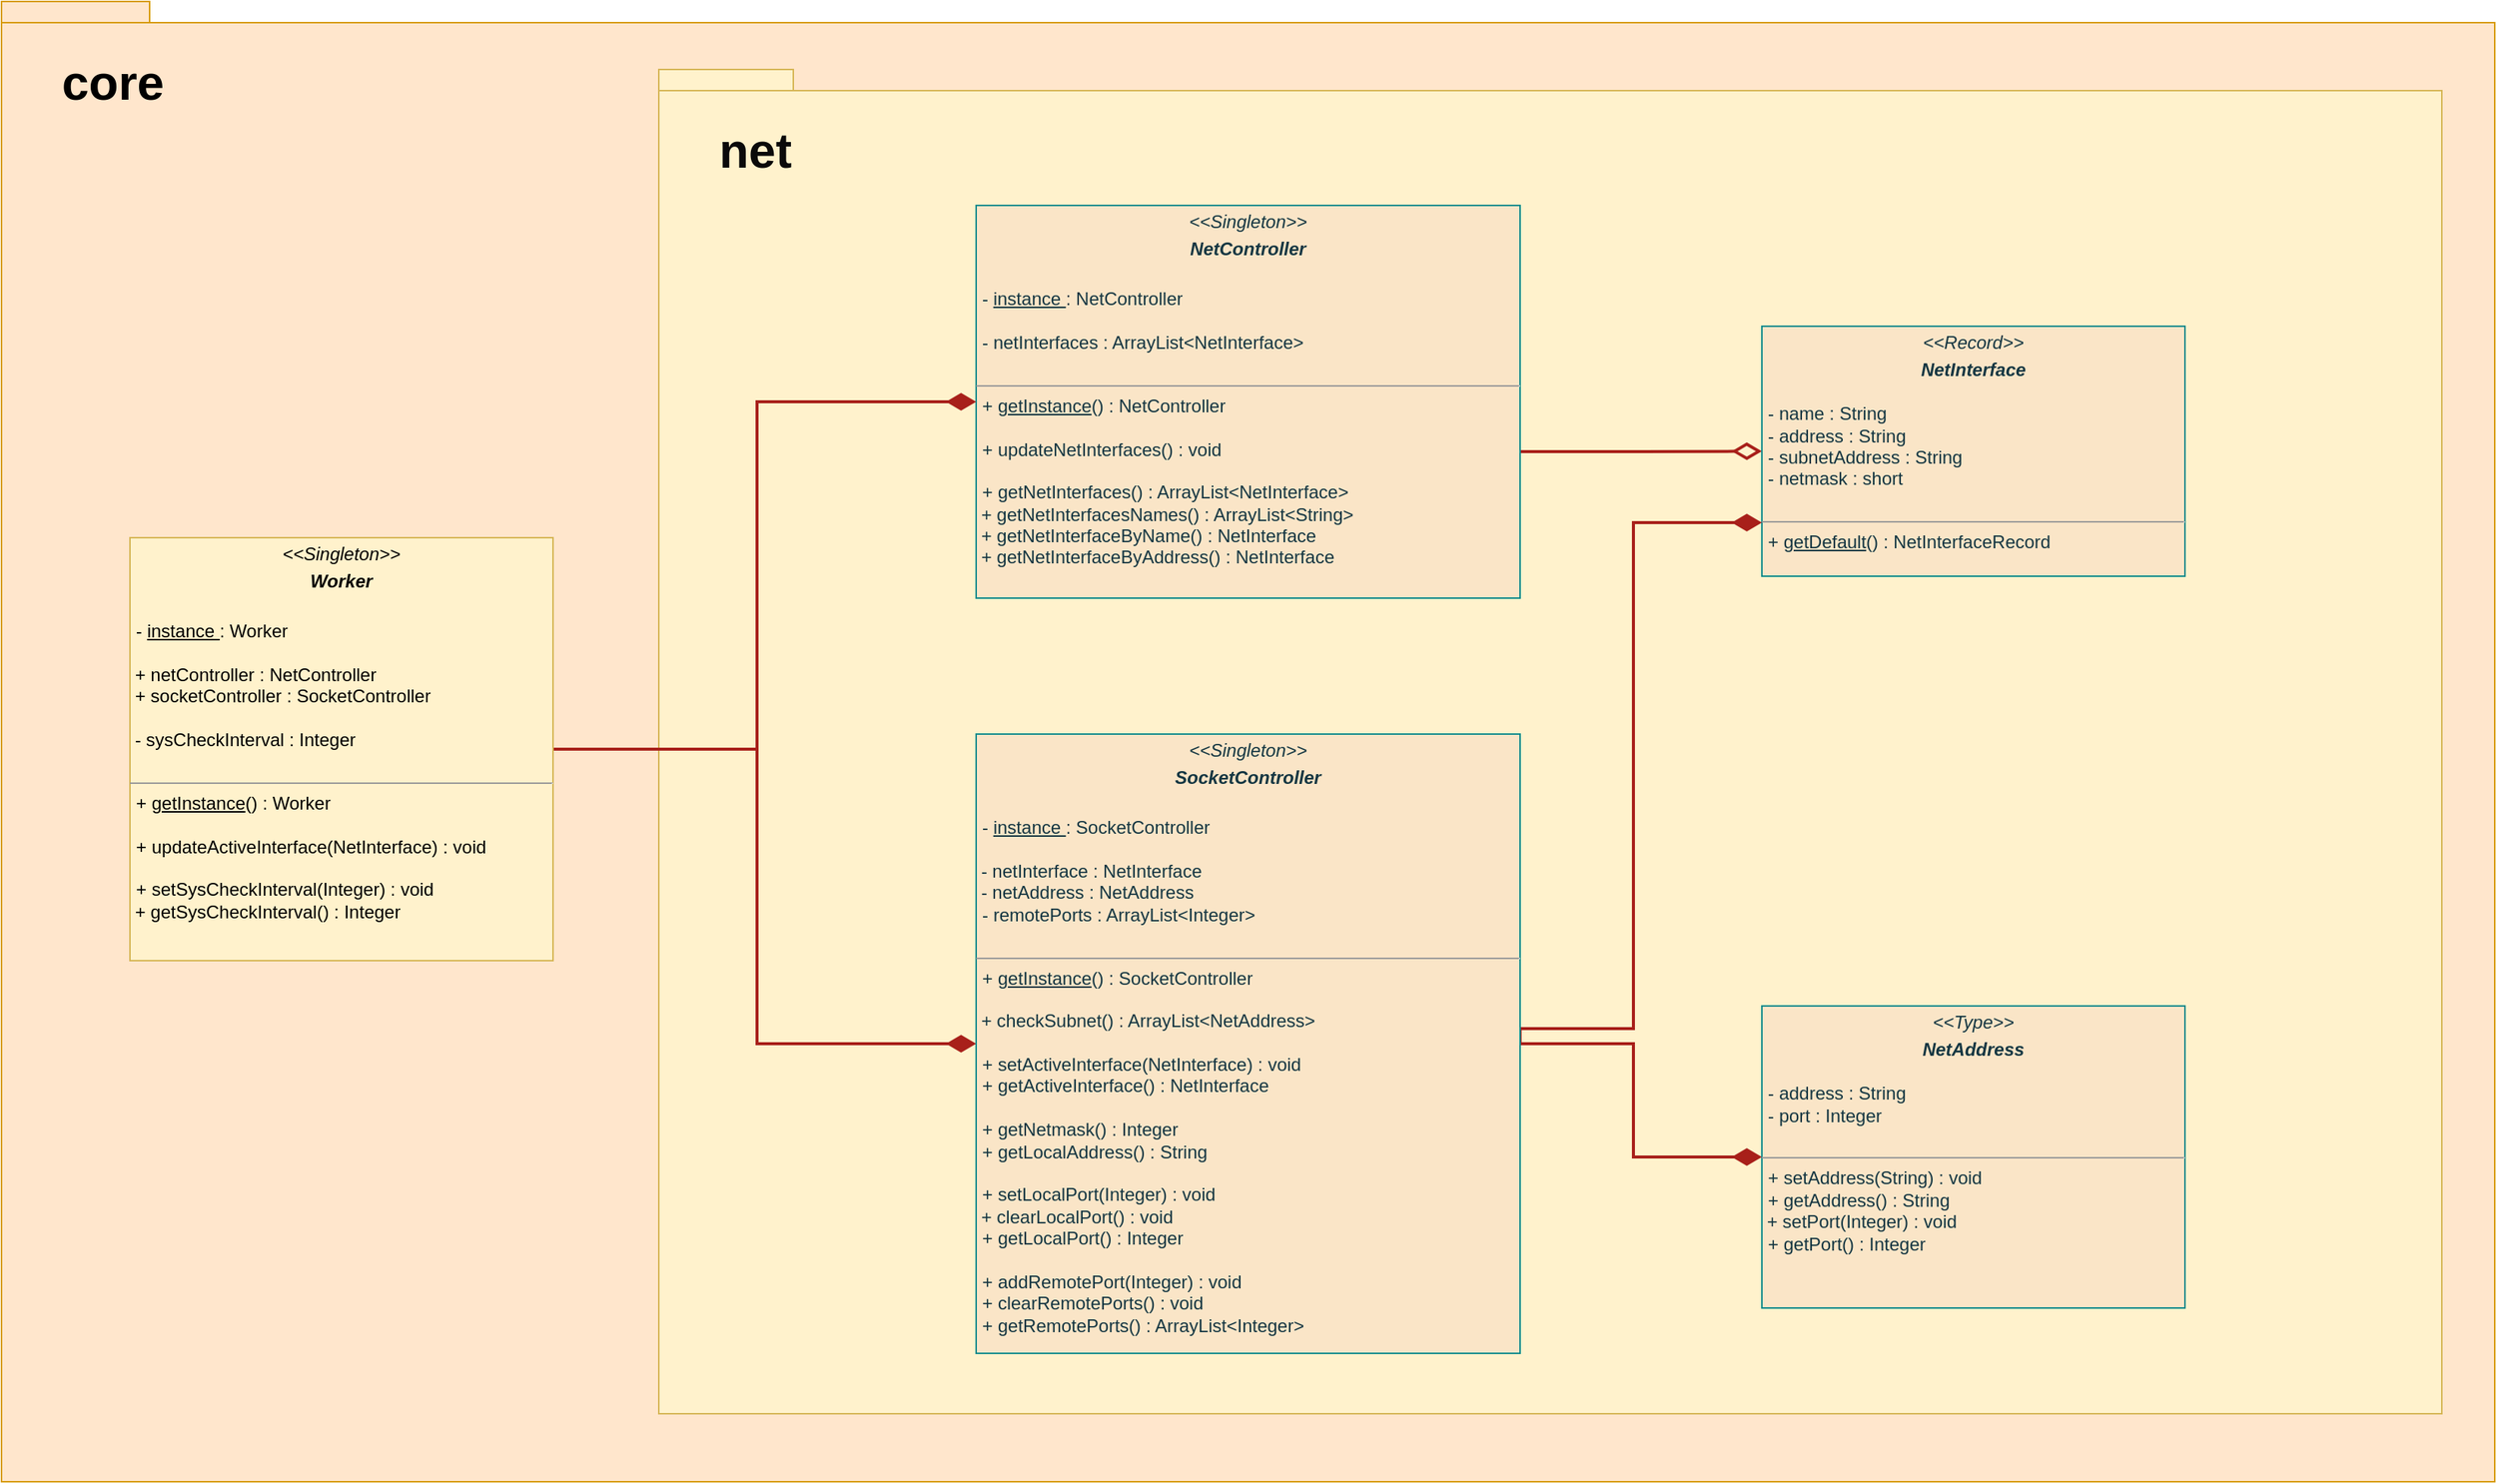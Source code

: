 <mxfile version="22.0.3" type="device" pages="2">
  <diagram name=" ClassDiagram" id="gfzyTdhD7NENwAJsoodQ">
    <mxGraphModel dx="2840" dy="1704" grid="1" gridSize="10" guides="1" tooltips="1" connect="1" arrows="1" fold="1" page="1" pageScale="1" pageWidth="1169" pageHeight="827" background="none" math="0" shadow="0">
      <root>
        <mxCell id="0" />
        <mxCell id="1" parent="0" />
        <mxCell id="nWipQd3iJ8ZvaCU1d1qW-36" value="&lt;font color=&quot;#000000&quot;&gt;core&lt;/font&gt;" style="shape=folder;fontStyle=1;spacingTop=10;tabWidth=40;tabHeight=14;tabPosition=left;html=1;whiteSpace=wrap;strokeColor=#d79b00;fillColor=#ffe6cc;verticalAlign=top;align=left;spacingLeft=20;spacing=20;fontSize=32;rounded=0;" parent="1" vertex="1">
          <mxGeometry x="425" y="325" width="1650" height="980" as="geometry" />
        </mxCell>
        <mxCell id="nWipQd3iJ8ZvaCU1d1qW-38" value="&lt;font color=&quot;#0a0a0a&quot;&gt;net&lt;/font&gt;" style="shape=folder;fontStyle=1;spacingTop=10;tabWidth=40;tabHeight=14;tabPosition=left;html=1;whiteSpace=wrap;strokeColor=#d6b656;fillColor=#fff2cc;verticalAlign=top;align=left;spacingLeft=20;spacing=20;fontSize=32;rounded=0;" parent="1" vertex="1">
          <mxGeometry x="860" y="370" width="1180" height="890" as="geometry" />
        </mxCell>
        <mxCell id="nWipQd3iJ8ZvaCU1d1qW-26" style="edgeStyle=orthogonalEdgeStyle;rounded=0;orthogonalLoop=1;jettySize=auto;html=1;entryX=0;entryY=0.5;entryDx=0;entryDy=0;strokeColor=#A8201A;fontColor=#143642;fillColor=#FAE5C7;endSize=14;startSize=14;endArrow=diamondThin;endFill=0;strokeWidth=2;" parent="1" source="nWipQd3iJ8ZvaCU1d1qW-22" target="nWipQd3iJ8ZvaCU1d1qW-24" edge="1">
          <mxGeometry relative="1" as="geometry">
            <Array as="points">
              <mxPoint x="1510" y="623" />
              <mxPoint x="1510" y="623" />
            </Array>
          </mxGeometry>
        </mxCell>
        <mxCell id="nWipQd3iJ8ZvaCU1d1qW-22" value="&lt;p style=&quot;margin:0px;margin-top:4px;text-align:center;&quot;&gt;&lt;i&gt;&amp;lt;&amp;lt;Singleton&amp;gt;&amp;gt;&lt;/i&gt;&lt;br&gt;&lt;/p&gt;&lt;p style=&quot;margin:0px;margin-top:4px;text-align:center;&quot;&gt;&lt;b&gt;&lt;i&gt;NetController&lt;/i&gt;&lt;/b&gt;&lt;/p&gt;&lt;p style=&quot;margin:0px;margin-top:4px;text-align:center;&quot;&gt;&lt;b&gt;&lt;i&gt;&lt;br&gt;&lt;/i&gt;&lt;/b&gt;&lt;/p&gt;&lt;p style=&quot;margin:0px;margin-left:4px;&quot;&gt;- &lt;u&gt;instance&amp;nbsp;&lt;/u&gt;: NetController&lt;/p&gt;&lt;p style=&quot;margin:0px;margin-left:4px;&quot;&gt;&lt;br&gt;- netInterfaces : ArrayList&amp;lt;NetInterface&amp;gt;&lt;/p&gt;&lt;p style=&quot;margin:0px;margin-left:4px;&quot;&gt;&lt;br&gt;&lt;/p&gt;&lt;hr size=&quot;1&quot;&gt;&lt;p style=&quot;margin:0px;margin-left:4px;&quot;&gt;+ &lt;u&gt;getInstance&lt;/u&gt;() : NetController&lt;/p&gt;&lt;p style=&quot;margin:0px;margin-left:4px;&quot;&gt;&lt;br&gt;+ updateNetInterfaces() : void&lt;/p&gt;&lt;p style=&quot;margin:0px;margin-left:4px;&quot;&gt;&lt;br&gt;&lt;/p&gt;&lt;p style=&quot;margin:0px;margin-left:4px;&quot;&gt;+ getNetInterfaces() : ArrayList&amp;lt;NetInterface&amp;gt;&lt;br&gt;&lt;/p&gt;&amp;nbsp;+ getNetInterfacesNames() : ArrayList&amp;lt;String&amp;gt;&lt;br&gt;&amp;nbsp;+ getNetInterfaceByName() : NetInterface&lt;br&gt;&amp;nbsp;+&amp;nbsp;getNetInterfaceByAddress() :&amp;nbsp;NetInterface&lt;span style=&quot;background-color: initial;&quot;&gt;&lt;br&gt;&lt;/span&gt;&lt;br&gt;&lt;p style=&quot;margin:0px;margin-left:4px;&quot;&gt;&lt;br&gt;&lt;/p&gt;" style="verticalAlign=top;align=left;overflow=fill;fontSize=12;fontFamily=Helvetica;html=1;whiteSpace=wrap;rounded=0;labelBackgroundColor=none;fillColor=#FAE5C7;strokeColor=#0F8B8D;fontColor=#143642;" parent="1" vertex="1">
          <mxGeometry x="1070" y="460" width="360" height="260" as="geometry" />
        </mxCell>
        <mxCell id="nWipQd3iJ8ZvaCU1d1qW-25" style="edgeStyle=orthogonalEdgeStyle;rounded=0;orthogonalLoop=1;jettySize=auto;html=1;entryX=0;entryY=0.5;entryDx=0;entryDy=0;strokeColor=#A8201A;fontColor=#143642;fillColor=#FAE5C7;startSize=14;endSize=14;strokeWidth=2;endArrow=diamondThin;endFill=1;" parent="1" source="nWipQd3iJ8ZvaCU1d1qW-23" target="nWipQd3iJ8ZvaCU1d1qW-22" edge="1">
          <mxGeometry relative="1" as="geometry" />
        </mxCell>
        <mxCell id="nWipQd3iJ8ZvaCU1d1qW-32" style="edgeStyle=orthogonalEdgeStyle;rounded=0;orthogonalLoop=1;jettySize=auto;html=1;entryX=0;entryY=0.5;entryDx=0;entryDy=0;strokeColor=#A8201A;fontColor=#143642;fillColor=#FAE5C7;endSize=14;strokeWidth=2;startSize=14;endArrow=diamondThin;endFill=1;" parent="1" source="nWipQd3iJ8ZvaCU1d1qW-23" target="nWipQd3iJ8ZvaCU1d1qW-31" edge="1">
          <mxGeometry relative="1" as="geometry" />
        </mxCell>
        <mxCell id="nWipQd3iJ8ZvaCU1d1qW-23" value="&lt;p style=&quot;margin:0px;margin-top:4px;text-align:center;&quot;&gt;&lt;font color=&quot;#000000&quot;&gt;&lt;i&gt;&amp;lt;&amp;lt;Singleton&amp;gt;&amp;gt;&lt;/i&gt;&lt;br&gt;&lt;/font&gt;&lt;/p&gt;&lt;p style=&quot;margin:0px;margin-top:4px;text-align:center;&quot;&gt;&lt;b&gt;&lt;i&gt;&lt;font color=&quot;#000000&quot;&gt;Worker&lt;/font&gt;&lt;/i&gt;&lt;/b&gt;&lt;/p&gt;&lt;p style=&quot;margin:0px;margin-top:4px;text-align:center;&quot;&gt;&lt;b&gt;&lt;i&gt;&lt;font color=&quot;#000000&quot;&gt;&lt;br&gt;&lt;/font&gt;&lt;/i&gt;&lt;/b&gt;&lt;/p&gt;&lt;p style=&quot;margin:0px;margin-left:4px;&quot;&gt;&lt;font color=&quot;#000000&quot;&gt;- &lt;u&gt;instance&amp;nbsp;&lt;/u&gt;: Worker&lt;/font&gt;&lt;/p&gt;&lt;p style=&quot;margin:0px;margin-left:4px;&quot;&gt;&lt;/p&gt;&lt;font color=&quot;#000000&quot;&gt;&amp;nbsp;&lt;br&gt;&amp;nbsp;+ netController : NetController&lt;br&gt;&amp;nbsp;+ socketController : SocketController&lt;br&gt;&lt;br&gt;&amp;nbsp;- sysCheckInterval : Integer&lt;br&gt;&lt;/font&gt;&lt;p style=&quot;margin:0px;margin-left:4px;&quot;&gt;&lt;font color=&quot;#000000&quot;&gt;&lt;br&gt;&lt;/font&gt;&lt;/p&gt;&lt;hr size=&quot;1&quot;&gt;&lt;p style=&quot;margin:0px;margin-left:4px;&quot;&gt;&lt;font color=&quot;#000000&quot;&gt;+ &lt;u&gt;getInstance&lt;/u&gt;() : Worker&lt;/font&gt;&lt;/p&gt;&lt;p style=&quot;margin:0px;margin-left:4px;&quot;&gt;&lt;font color=&quot;#000000&quot;&gt;&lt;br&gt;&lt;/font&gt;&lt;/p&gt;&lt;p style=&quot;margin:0px;margin-left:4px;&quot;&gt;&lt;font color=&quot;#000000&quot;&gt;+ updateActiveInterface(NetInterface) : void&lt;/font&gt;&lt;/p&gt;&lt;p style=&quot;margin:0px;margin-left:4px;&quot;&gt;&lt;font color=&quot;#000000&quot;&gt;&lt;br&gt;&lt;/font&gt;&lt;/p&gt;&lt;p style=&quot;margin:0px;margin-left:4px;&quot;&gt;&lt;font color=&quot;#000000&quot;&gt;+ setSysCheckInterval(Integer) : void&lt;/font&gt;&lt;/p&gt;&lt;font color=&quot;#000000&quot;&gt;&amp;nbsp;+ getSysCheckInterval() : Integer&lt;/font&gt;" style="verticalAlign=top;align=left;overflow=fill;fontSize=12;fontFamily=Helvetica;html=1;whiteSpace=wrap;rounded=0;labelBackgroundColor=none;fillColor=#fff2cc;strokeColor=#d6b656;" parent="1" vertex="1">
          <mxGeometry x="510" y="680" width="280" height="280" as="geometry" />
        </mxCell>
        <mxCell id="nWipQd3iJ8ZvaCU1d1qW-24" value="&lt;p style=&quot;margin:0px;margin-top:4px;text-align:center;&quot;&gt;&lt;i&gt;&amp;lt;&amp;lt;Record&amp;gt;&amp;gt;&lt;/i&gt;&lt;br&gt;&lt;/p&gt;&lt;p style=&quot;margin:0px;margin-top:4px;text-align:center;&quot;&gt;&lt;b style=&quot;&quot;&gt;&lt;i&gt;NetInterface&lt;/i&gt;&lt;br&gt;&lt;/b&gt;&lt;/p&gt;&lt;br&gt;&lt;p style=&quot;margin:0px;margin-left:4px;&quot;&gt;- name : String&lt;/p&gt;&lt;p style=&quot;margin:0px;margin-left:4px;&quot;&gt;- address : String&lt;/p&gt;&lt;p style=&quot;margin:0px;margin-left:4px;&quot;&gt;- subnetAddress : String&lt;/p&gt;&lt;p style=&quot;margin:0px;margin-left:4px;&quot;&gt;- netmask : short&lt;/p&gt;&lt;p style=&quot;margin:0px;margin-left:4px;&quot;&gt;&lt;br&gt;&lt;/p&gt;&lt;hr size=&quot;1&quot;&gt;&lt;p style=&quot;margin:0px;margin-left:4px;&quot;&gt;+ &lt;u&gt;getDefault&lt;/u&gt;() : NetInterfaceRecord&lt;/p&gt;" style="verticalAlign=top;align=left;overflow=fill;fontSize=12;fontFamily=Helvetica;html=1;whiteSpace=wrap;rounded=0;labelBackgroundColor=none;fillColor=#FAE5C7;strokeColor=#0F8B8D;fontColor=#143642;" parent="1" vertex="1">
          <mxGeometry x="1590" y="540" width="280" height="165.5" as="geometry" />
        </mxCell>
        <mxCell id="nWipQd3iJ8ZvaCU1d1qW-34" style="edgeStyle=orthogonalEdgeStyle;rounded=0;orthogonalLoop=1;jettySize=auto;html=1;strokeColor=#A8201A;fontColor=#143642;fillColor=#FAE5C7;endSize=14;startSize=14;strokeWidth=2;endArrow=diamondThin;endFill=1;exitX=1;exitY=0.5;exitDx=0;exitDy=0;" parent="1" source="nWipQd3iJ8ZvaCU1d1qW-31" edge="1">
          <mxGeometry relative="1" as="geometry">
            <mxPoint x="1590" y="670" as="targetPoint" />
            <Array as="points">
              <mxPoint x="1505" y="1005" />
              <mxPoint x="1505" y="670" />
            </Array>
          </mxGeometry>
        </mxCell>
        <mxCell id="nWipQd3iJ8ZvaCU1d1qW-35" style="edgeStyle=orthogonalEdgeStyle;rounded=0;orthogonalLoop=1;jettySize=auto;html=1;entryX=0;entryY=0.5;entryDx=0;entryDy=0;strokeColor=#A8201A;fontColor=#143642;fillColor=#FAE5C7;endSize=14;startSize=14;strokeWidth=2;endArrow=diamondThin;endFill=1;" parent="1" source="nWipQd3iJ8ZvaCU1d1qW-31" target="nWipQd3iJ8ZvaCU1d1qW-33" edge="1">
          <mxGeometry relative="1" as="geometry" />
        </mxCell>
        <mxCell id="nWipQd3iJ8ZvaCU1d1qW-31" value="&lt;p style=&quot;margin:0px;margin-top:4px;text-align:center;&quot;&gt;&lt;i&gt;&amp;lt;&amp;lt;Singleton&amp;gt;&amp;gt;&lt;/i&gt;&lt;br&gt;&lt;/p&gt;&lt;p style=&quot;margin:0px;margin-top:4px;text-align:center;&quot;&gt;&lt;b&gt;&lt;i&gt;SocketController&lt;/i&gt;&lt;/b&gt;&lt;/p&gt;&lt;p style=&quot;margin:0px;margin-top:4px;text-align:center;&quot;&gt;&lt;b&gt;&lt;i&gt;&lt;br&gt;&lt;/i&gt;&lt;/b&gt;&lt;/p&gt;&lt;p style=&quot;margin:0px;margin-left:4px;&quot;&gt;- &lt;u&gt;instance&amp;nbsp;&lt;/u&gt;: SocketController&lt;/p&gt;&lt;p style=&quot;margin:0px;margin-left:4px;&quot;&gt;&lt;/p&gt;&lt;br&gt;&amp;nbsp;- netInterface : NetInterface&lt;br&gt;&amp;nbsp;- netAddress : NetAddress&lt;br&gt;&lt;p style=&quot;margin:0px;margin-left:4px;&quot;&gt;- remotePorts : ArrayList&amp;lt;Integer&amp;gt;&lt;/p&gt;&lt;p style=&quot;margin:0px;margin-left:4px;&quot;&gt;&lt;br&gt;&lt;/p&gt;&lt;hr size=&quot;1&quot;&gt;&lt;p style=&quot;margin:0px;margin-left:4px;&quot;&gt;+ &lt;u&gt;getInstance&lt;/u&gt;() : SocketController&lt;/p&gt;&lt;br&gt;&amp;nbsp;+ checkSubnet() : ArrayList&amp;lt;NetAddress&amp;gt;&lt;br&gt;&lt;p style=&quot;border-color: var(--border-color); margin: 0px 0px 0px 4px;&quot;&gt;&lt;br&gt;&lt;/p&gt;&lt;p style=&quot;border-color: var(--border-color); margin: 0px 0px 0px 4px;&quot;&gt;+ setActiveInterface(NetInterface) : void&lt;/p&gt;&lt;p style=&quot;border-color: var(--border-color); margin: 0px 0px 0px 4px;&quot;&gt;+ getActiveInterface() : NetInterface&lt;/p&gt;&lt;p style=&quot;border-color: var(--border-color); margin: 0px 0px 0px 4px;&quot;&gt;&lt;br style=&quot;border-color: var(--border-color);&quot;&gt;&lt;/p&gt;&lt;p style=&quot;border-color: var(--border-color); margin: 0px 0px 0px 4px;&quot;&gt;+ getNetmask() : Integer&lt;/p&gt;&lt;p style=&quot;border-color: var(--border-color); margin: 0px 0px 0px 4px;&quot;&gt;&lt;span style=&quot;background-color: initial;&quot;&gt;+ getLocalAddress() : String&lt;/span&gt;&lt;br&gt;&lt;/p&gt;&lt;p style=&quot;border-color: var(--border-color); margin: 0px 0px 0px 4px;&quot;&gt;&lt;br&gt;&lt;/p&gt;&lt;p style=&quot;border-color: var(--border-color); margin: 0px 0px 0px 4px;&quot;&gt;+ setLocalPort(Integer) : void&lt;br style=&quot;border-color: var(--border-color);&quot;&gt;&lt;/p&gt;&lt;p style=&quot;border-color: var(--border-color); margin: 0px 0px 0px 4px;&quot;&gt;&lt;/p&gt;&amp;nbsp;+ clearLocalPort() : void&lt;p style=&quot;border-color: var(--border-color); margin: 0px 0px 0px 4px;&quot;&gt;+ getLocalPort() : Integer&lt;br style=&quot;border-color: var(--border-color);&quot;&gt;&lt;/p&gt;&lt;p style=&quot;border-color: var(--border-color); margin: 0px 0px 0px 4px;&quot;&gt;&lt;br style=&quot;border-color: var(--border-color);&quot;&gt;&lt;/p&gt;&lt;p style=&quot;border-color: var(--border-color); margin: 0px 0px 0px 4px;&quot;&gt;+ addRemotePort(Integer) : void&lt;br style=&quot;border-color: var(--border-color);&quot;&gt;&lt;/p&gt;&lt;p style=&quot;border-color: var(--border-color); margin: 0px 0px 0px 4px;&quot;&gt;&lt;/p&gt;&lt;p style=&quot;border-color: var(--border-color); margin: 0px 0px 0px 4px;&quot;&gt;+ clearRemotePorts() : void&lt;/p&gt;&lt;p style=&quot;border-color: var(--border-color); margin: 0px 0px 0px 4px;&quot;&gt;+ getRemotePorts() : ArrayList&amp;lt;Integer&amp;gt;&lt;/p&gt;" style="verticalAlign=top;align=left;overflow=fill;fontSize=12;fontFamily=Helvetica;html=1;whiteSpace=wrap;rounded=0;labelBackgroundColor=none;fillColor=#FAE5C7;strokeColor=#0F8B8D;fontColor=#143642;" parent="1" vertex="1">
          <mxGeometry x="1070" y="810" width="360" height="410" as="geometry" />
        </mxCell>
        <mxCell id="nWipQd3iJ8ZvaCU1d1qW-33" value="&lt;p style=&quot;margin:0px;margin-top:4px;text-align:center;&quot;&gt;&lt;i&gt;&amp;lt;&amp;lt;Type&amp;gt;&amp;gt;&lt;/i&gt;&lt;br&gt;&lt;/p&gt;&lt;p style=&quot;margin:0px;margin-top:4px;text-align:center;&quot;&gt;&lt;i&gt;&lt;b&gt;NetAddress&lt;/b&gt;&lt;/i&gt;&lt;br&gt;&lt;/p&gt;&lt;p style=&quot;margin:0px;margin-left:4px;&quot;&gt;&lt;br&gt;&lt;/p&gt;&lt;p style=&quot;margin:0px;margin-left:4px;&quot;&gt;- address : String&lt;/p&gt;&lt;p style=&quot;margin:0px;margin-left:4px;&quot;&gt;- port : Integer&lt;/p&gt;&lt;p style=&quot;margin:0px;margin-left:4px;&quot;&gt;&lt;br&gt;&lt;/p&gt;&lt;hr size=&quot;1&quot;&gt;&lt;p style=&quot;margin:0px;margin-left:4px;&quot;&gt;+ setAddress(String) : void&lt;/p&gt;&lt;p style=&quot;margin:0px;margin-left:4px;&quot;&gt;+ getAddress() : String&lt;br&gt;&lt;/p&gt;&amp;nbsp;+ setPort(Integer) : void&lt;p style=&quot;margin:0px;margin-left:4px;&quot;&gt;+ getPort() : Integer&lt;br&gt;&lt;/p&gt;" style="verticalAlign=top;align=left;overflow=fill;fontSize=12;fontFamily=Helvetica;html=1;whiteSpace=wrap;rounded=0;labelBackgroundColor=none;fillColor=#FAE5C7;strokeColor=#0F8B8D;fontColor=#143642;" parent="1" vertex="1">
          <mxGeometry x="1590" y="990" width="280" height="200" as="geometry" />
        </mxCell>
      </root>
    </mxGraphModel>
  </diagram>
  <diagram id="cbpm77sbFDkgoSOGhwBL" name="ClassDiagram2">
    <mxGraphModel dx="3062" dy="1963" grid="1" gridSize="10" guides="1" tooltips="1" connect="1" arrows="1" fold="1" page="1" pageScale="1" pageWidth="1169" pageHeight="827" math="0" shadow="0">
      <root>
        <mxCell id="0" />
        <mxCell id="1" parent="0" />
        <mxCell id="b4HOTViT01GehyGT9o1V-120" value="pl.edu.wat.sr.ricart_agrawala" style="shape=folder;fontStyle=3;spacingTop=10;tabWidth=40;tabHeight=14;tabPosition=left;html=1;whiteSpace=wrap;strokeColor=#E07A5F;fontColor=#393C56;fillColor=#D9BA8B;align=left;verticalAlign=top;spacing=12;labelBackgroundColor=none;strokeWidth=3;fontSize=18;" parent="1" vertex="1">
          <mxGeometry x="100" y="-600" width="2700" height="1190" as="geometry" />
        </mxCell>
        <mxCell id="b4HOTViT01GehyGT9o1V-121" value="core" style="shape=folder;fontStyle=3;spacingTop=10;tabWidth=40;tabHeight=14;tabPosition=left;html=1;whiteSpace=wrap;strokeColor=#E07A5F;fontColor=#393C56;fillColor=#DEBB83;align=left;verticalAlign=top;spacing=12;labelBackgroundColor=none;strokeWidth=3;fontSize=18;" parent="1" vertex="1">
          <mxGeometry x="720" y="-520" width="2050" height="1080" as="geometry" />
        </mxCell>
        <mxCell id="uxPSTRXLD-SQddEJPIlx-7" value="log" style="shape=folder;fontStyle=3;spacingTop=10;tabWidth=40;tabHeight=14;tabPosition=left;html=1;whiteSpace=wrap;strokeColor=#E07A5F;fontColor=#393C56;fillColor=#F2CC8F;align=left;verticalAlign=top;spacing=12;labelBackgroundColor=none;strokeWidth=2;fontSize=18;" vertex="1" parent="1">
          <mxGeometry x="1810" y="690" width="930" height="420" as="geometry" />
        </mxCell>
        <mxCell id="b4HOTViT01GehyGT9o1V-128" value="net" style="shape=folder;fontStyle=3;spacingTop=10;tabWidth=40;tabHeight=14;tabPosition=left;html=1;whiteSpace=wrap;strokeColor=#E07A5F;fontColor=#393C56;fillColor=#F2CC8F;align=left;verticalAlign=top;spacing=12;labelBackgroundColor=none;strokeWidth=2;fontSize=18;" parent="1" vertex="1">
          <mxGeometry x="1800" y="10" width="930" height="520" as="geometry" />
        </mxCell>
        <mxCell id="b4HOTViT01GehyGT9o1V-129" value="comm" style="shape=folder;fontStyle=3;spacingTop=10;tabWidth=40;tabHeight=14;tabPosition=left;html=1;whiteSpace=wrap;strokeColor=#E07A5F;fontColor=#393C56;fillColor=#F2CC8F;align=left;verticalAlign=top;spacing=12;labelBackgroundColor=none;strokeWidth=2;fontSize=18;" parent="1" vertex="1">
          <mxGeometry x="2020" y="-480" width="710" height="450" as="geometry" />
        </mxCell>
        <mxCell id="b4HOTViT01GehyGT9o1V-130" value="sys" style="shape=folder;fontStyle=3;spacingTop=10;tabWidth=40;tabHeight=14;tabPosition=left;html=1;whiteSpace=wrap;strokeColor=#E07A5F;fontColor=#393C56;fillColor=#F2CC8F;align=left;verticalAlign=top;spacing=12;labelBackgroundColor=none;strokeWidth=2;fontSize=18;" parent="1" vertex="1">
          <mxGeometry x="750" width="1020" height="530" as="geometry" />
        </mxCell>
        <mxCell id="b4HOTViT01GehyGT9o1V-51" value="&lt;font style=&quot;font-size: 12px;&quot; color=&quot;#050505&quot;&gt;&amp;lt;&amp;lt;Java Class&amp;gt;&amp;gt;&lt;br&gt;&lt;b&gt;&lt;i&gt;RadsConfig&lt;/i&gt;&lt;/b&gt;&lt;/font&gt;" style="swimlane;fontStyle=0;childLayout=stackLayout;horizontal=1;startSize=40;fillColor=#ffcc99;horizontalStack=0;resizeParent=1;resizeParentMax=0;resizeLast=0;collapsible=1;marginBottom=0;whiteSpace=wrap;html=1;strokeColor=#E03F3F;labelBackgroundColor=none;strokeWidth=2;" parent="1" vertex="1">
          <mxGeometry x="380" y="250" width="280" height="170" as="geometry">
            <mxRectangle x="1820" y="140" width="110" height="40" as="alternateBounds" />
          </mxGeometry>
        </mxCell>
        <mxCell id="b4HOTViT01GehyGT9o1V-52" value="&lt;font color=&quot;#000000&quot;&gt;+ &lt;u&gt;TITLE&lt;/u&gt;: String&lt;/font&gt;" style="text;strokeColor=#d79b00;fillColor=#ffe6cc;align=left;verticalAlign=top;spacingLeft=4;spacingRight=4;overflow=hidden;rotatable=0;points=[[0,0.5],[1,0.5]];portConstraint=eastwest;whiteSpace=wrap;html=1;labelBackgroundColor=none;" parent="b4HOTViT01GehyGT9o1V-51" vertex="1">
          <mxGeometry y="40" width="280" height="26" as="geometry" />
        </mxCell>
        <mxCell id="b4HOTViT01GehyGT9o1V-70" value="&lt;font color=&quot;#000000&quot;&gt;+ &lt;u&gt;WINDOW_WIDTH&lt;/u&gt;: int&lt;/font&gt;" style="text;strokeColor=#d79b00;fillColor=#ffe6cc;align=left;verticalAlign=top;spacingLeft=4;spacingRight=4;overflow=hidden;rotatable=0;points=[[0,0.5],[1,0.5]];portConstraint=eastwest;whiteSpace=wrap;html=1;labelBackgroundColor=none;" parent="b4HOTViT01GehyGT9o1V-51" vertex="1">
          <mxGeometry y="66" width="280" height="26" as="geometry" />
        </mxCell>
        <mxCell id="b4HOTViT01GehyGT9o1V-71" value="&lt;font color=&quot;#000000&quot;&gt;+ &lt;u&gt;WINDOW_HEIGHT&lt;/u&gt;: int&lt;/font&gt;" style="text;strokeColor=#d79b00;fillColor=#ffe6cc;align=left;verticalAlign=top;spacingLeft=4;spacingRight=4;overflow=hidden;rotatable=0;points=[[0,0.5],[1,0.5]];portConstraint=eastwest;whiteSpace=wrap;html=1;labelBackgroundColor=none;" parent="b4HOTViT01GehyGT9o1V-51" vertex="1">
          <mxGeometry y="92" width="280" height="26" as="geometry" />
        </mxCell>
        <mxCell id="b4HOTViT01GehyGT9o1V-72" value="&lt;font color=&quot;#000000&quot;&gt;+ &lt;u&gt;IS_RESIZABLE&lt;/u&gt;: boolean&lt;/font&gt;" style="text;strokeColor=#d79b00;fillColor=#ffe6cc;align=left;verticalAlign=top;spacingLeft=4;spacingRight=4;overflow=hidden;rotatable=0;points=[[0,0.5],[1,0.5]];portConstraint=eastwest;whiteSpace=wrap;html=1;labelBackgroundColor=none;" parent="b4HOTViT01GehyGT9o1V-51" vertex="1">
          <mxGeometry y="118" width="280" height="26" as="geometry" />
        </mxCell>
        <mxCell id="b4HOTViT01GehyGT9o1V-73" value="&lt;font color=&quot;#000000&quot;&gt;+ &lt;u&gt;SYS_CHECK_INTERVAL_DEFAULT&lt;/u&gt;: int&lt;/font&gt;" style="text;strokeColor=#d79b00;fillColor=#ffe6cc;align=left;verticalAlign=top;spacingLeft=4;spacingRight=4;overflow=hidden;rotatable=0;points=[[0,0.5],[1,0.5]];portConstraint=eastwest;whiteSpace=wrap;html=1;labelBackgroundColor=none;" parent="b4HOTViT01GehyGT9o1V-51" vertex="1">
          <mxGeometry y="144" width="280" height="26" as="geometry" />
        </mxCell>
        <mxCell id="b4HOTViT01GehyGT9o1V-200" style="edgeStyle=orthogonalEdgeStyle;rounded=0;orthogonalLoop=1;jettySize=auto;html=1;strokeColor=#E07A5F;fontColor=#393C56;fillColor=#F2CC8F;endArrow=none;endFill=0;strokeWidth=4;exitX=1;exitY=0.25;exitDx=0;exitDy=0;" parent="1" source="b4HOTViT01GehyGT9o1V-92" target="b4HOTViT01GehyGT9o1V-51" edge="1">
          <mxGeometry relative="1" as="geometry">
            <Array as="points">
              <mxPoint x="510" y="72" />
            </Array>
          </mxGeometry>
        </mxCell>
        <mxCell id="b4HOTViT01GehyGT9o1V-92" value="&lt;font style=&quot;font-size: 12px;&quot; color=&quot;#050505&quot;&gt;&amp;lt;&amp;lt;Java Class&amp;gt;&amp;gt;&lt;br&gt;&lt;b&gt;&lt;i&gt;RadsApplication&lt;/i&gt;&lt;/b&gt;&lt;/font&gt;" style="swimlane;fontStyle=0;childLayout=stackLayout;horizontal=1;startSize=40;fillColor=#ffcc99;horizontalStack=0;resizeParent=1;resizeParentMax=0;resizeLast=0;collapsible=1;marginBottom=0;whiteSpace=wrap;html=1;strokeColor=#E03F3F;labelBackgroundColor=none;strokeWidth=2;" parent="1" vertex="1">
          <mxGeometry x="150" y="49" width="220" height="92" as="geometry">
            <mxRectangle x="1820" y="140" width="110" height="40" as="alternateBounds" />
          </mxGeometry>
        </mxCell>
        <mxCell id="b4HOTViT01GehyGT9o1V-99" value="&lt;font color=&quot;#000000&quot;&gt;+ start(Stage): void&lt;/font&gt;" style="text;strokeColor=#d6b656;fillColor=#fff2cc;align=left;verticalAlign=top;spacingLeft=4;spacingRight=4;overflow=hidden;rotatable=0;points=[[0,0.5],[1,0.5]];portConstraint=eastwest;whiteSpace=wrap;html=1;labelBackgroundColor=none;" parent="b4HOTViT01GehyGT9o1V-92" vertex="1">
          <mxGeometry y="40" width="220" height="26" as="geometry" />
        </mxCell>
        <mxCell id="b4HOTViT01GehyGT9o1V-98" value="&lt;font color=&quot;#000000&quot;&gt;+ &lt;u&gt;main&lt;/u&gt;(String[]): void&lt;/font&gt;" style="text;strokeColor=#d6b656;fillColor=#fff2cc;align=left;verticalAlign=top;spacingLeft=4;spacingRight=4;overflow=hidden;rotatable=0;points=[[0,0.5],[1,0.5]];portConstraint=eastwest;whiteSpace=wrap;html=1;labelBackgroundColor=none;" parent="b4HOTViT01GehyGT9o1V-92" vertex="1">
          <mxGeometry y="66" width="220" height="26" as="geometry" />
        </mxCell>
        <mxCell id="b4HOTViT01GehyGT9o1V-14" value="javafx &lt;sub&gt;(partial)&lt;/sub&gt;" style="shape=folder;fontStyle=3;spacingTop=10;tabWidth=40;tabHeight=14;tabPosition=left;html=1;whiteSpace=wrap;strokeColor=#E07A5F;fontColor=#393C56;fillColor=#DEBB83;align=left;verticalAlign=top;spacing=12;labelBackgroundColor=none;strokeWidth=3;fontSize=20;" parent="1" vertex="1">
          <mxGeometry x="-560" y="-510" width="551" height="810" as="geometry" />
        </mxCell>
        <mxCell id="b4HOTViT01GehyGT9o1V-21" value="application &lt;sub&gt;(partial)&lt;/sub&gt;" style="shape=folder;fontStyle=3;spacingTop=10;tabWidth=40;tabHeight=14;tabPosition=left;html=1;whiteSpace=wrap;strokeColor=#E07A5F;fontColor=#393C56;fillColor=#F2CC8F;align=left;verticalAlign=top;spacing=12;labelBackgroundColor=none;strokeWidth=2;fontSize=16;" parent="1" vertex="1">
          <mxGeometry x="-440" y="-38" width="350" height="248" as="geometry" />
        </mxCell>
        <mxCell id="b4HOTViT01GehyGT9o1V-114" value="&lt;font style=&quot;font-size: 12px;&quot; color=&quot;#050505&quot;&gt;&amp;lt;&amp;lt;Java Class&amp;gt;&amp;gt;&lt;br&gt;&lt;i style=&quot;&quot;&gt;&lt;b&gt;Application&lt;/b&gt;&lt;br&gt;{abstract}&lt;br&gt;&lt;/i&gt;&lt;/font&gt;" style="swimlane;fontStyle=0;childLayout=stackLayout;horizontal=1;startSize=50;fillColor=#ffcc99;horizontalStack=0;resizeParent=1;resizeParentMax=0;resizeLast=0;collapsible=1;marginBottom=0;whiteSpace=wrap;html=1;strokeColor=#36393d;labelBackgroundColor=none;" parent="1" vertex="1">
          <mxGeometry x="-375" y="57" width="220" height="76" as="geometry">
            <mxRectangle x="1820" y="140" width="110" height="40" as="alternateBounds" />
          </mxGeometry>
        </mxCell>
        <mxCell id="b4HOTViT01GehyGT9o1V-115" value="&lt;font color=&quot;#000000&quot;&gt;&lt;i&gt;+ start(Stage): void&lt;/i&gt;&lt;/font&gt;" style="text;strokeColor=#d6b656;fillColor=#fff2cc;align=left;verticalAlign=top;spacingLeft=4;spacingRight=4;overflow=hidden;rotatable=0;points=[[0,0.5],[1,0.5]];portConstraint=eastwest;whiteSpace=wrap;html=1;labelBackgroundColor=none;" parent="b4HOTViT01GehyGT9o1V-114" vertex="1">
          <mxGeometry y="50" width="220" height="26" as="geometry" />
        </mxCell>
        <mxCell id="b4HOTViT01GehyGT9o1V-20" value="fxml &lt;sub&gt;(partial)&lt;/sub&gt;" style="shape=folder;fontStyle=3;spacingTop=10;tabWidth=40;tabHeight=14;tabPosition=left;html=1;whiteSpace=wrap;strokeColor=#E07A5F;fontColor=#393C56;fillColor=#F2CC8F;align=left;verticalAlign=top;spacing=12;labelBackgroundColor=none;strokeWidth=2;fontSize=16;" parent="1" vertex="1">
          <mxGeometry x="-440" y="-398" width="350" height="230" as="geometry" />
        </mxCell>
        <mxCell id="b4HOTViT01GehyGT9o1V-111" value="&lt;font style=&quot;font-size: 12px;&quot; color=&quot;#050505&quot;&gt;&amp;lt;&amp;lt;Interface&amp;gt;&amp;gt;&lt;br&gt;&lt;b&gt;&lt;i&gt;Initializable&lt;/i&gt;&lt;/b&gt;&lt;/font&gt;" style="swimlane;fontStyle=0;childLayout=stackLayout;horizontal=1;startSize=40;fillColor=#ffcc99;horizontalStack=0;resizeParent=1;resizeParentMax=0;resizeLast=0;collapsible=1;marginBottom=0;whiteSpace=wrap;html=1;strokeColor=#36393d;labelBackgroundColor=none;" parent="1" vertex="1">
          <mxGeometry x="-360" y="-304" width="220" height="66" as="geometry">
            <mxRectangle x="1820" y="140" width="110" height="40" as="alternateBounds" />
          </mxGeometry>
        </mxCell>
        <mxCell id="b4HOTViT01GehyGT9o1V-112" value="&lt;font color=&quot;#000000&quot;&gt;&lt;i&gt;+ initialize(URL, ResourceBundle): void&lt;/i&gt;&lt;/font&gt;" style="text;strokeColor=#d6b656;fillColor=#fff2cc;align=left;verticalAlign=top;spacingLeft=4;spacingRight=4;overflow=hidden;rotatable=0;points=[[0,0.5],[1,0.5]];portConstraint=eastwest;whiteSpace=wrap;html=1;labelBackgroundColor=none;" parent="b4HOTViT01GehyGT9o1V-111" vertex="1">
          <mxGeometry y="40" width="220" height="26" as="geometry" />
        </mxCell>
        <mxCell id="b4HOTViT01GehyGT9o1V-122" value="&lt;font style=&quot;font-size: 12px;&quot; color=&quot;#050505&quot;&gt;&amp;lt;&amp;lt;Pattern&amp;gt;&amp;gt;&lt;br&gt;&lt;i style=&quot;&quot;&gt;&lt;b&gt;Classname&lt;/b&gt;&lt;br&gt;&lt;/i&gt;&lt;/font&gt;" style="swimlane;fontStyle=0;childLayout=stackLayout;horizontal=1;startSize=50;fillColor=#ffcc99;horizontalStack=0;resizeParent=1;resizeParentMax=0;resizeLast=0;collapsible=1;marginBottom=0;whiteSpace=wrap;html=1;strokeColor=#E03F3F;labelBackgroundColor=none;strokeWidth=2;" parent="1" vertex="1">
          <mxGeometry x="1470" y="110" width="220" height="102" as="geometry">
            <mxRectangle x="1820" y="140" width="110" height="40" as="alternateBounds" />
          </mxGeometry>
        </mxCell>
        <mxCell id="b4HOTViT01GehyGT9o1V-124" value="&lt;font color=&quot;#000000&quot;&gt;&lt;span style=&quot;font-style: normal;&quot;&gt;+ field: Type&lt;/span&gt;&lt;/font&gt;" style="text;strokeColor=#d79b00;fillColor=#ffe6cc;align=left;verticalAlign=top;spacingLeft=4;spacingRight=4;overflow=hidden;rotatable=0;points=[[0,0.5],[1,0.5]];portConstraint=eastwest;whiteSpace=wrap;html=1;labelBackgroundColor=none;fontStyle=2" parent="b4HOTViT01GehyGT9o1V-122" vertex="1">
          <mxGeometry y="50" width="220" height="26" as="geometry" />
        </mxCell>
        <mxCell id="b4HOTViT01GehyGT9o1V-123" value="&lt;font color=&quot;#000000&quot;&gt;&lt;span&gt;+ method(Type) : Type&lt;/span&gt;&lt;/font&gt;" style="text;strokeColor=#d6b656;fillColor=#fff2cc;align=left;verticalAlign=top;spacingLeft=4;spacingRight=4;overflow=hidden;rotatable=0;points=[[0,0.5],[1,0.5]];portConstraint=eastwest;whiteSpace=wrap;html=1;labelBackgroundColor=none;fontStyle=0" parent="b4HOTViT01GehyGT9o1V-122" vertex="1">
          <mxGeometry y="76" width="220" height="26" as="geometry" />
        </mxCell>
        <mxCell id="b4HOTViT01GehyGT9o1V-203" style="edgeStyle=orthogonalEdgeStyle;rounded=0;orthogonalLoop=1;jettySize=auto;html=1;entryX=0.5;entryY=0;entryDx=0;entryDy=0;strokeColor=#E07A5F;fontColor=#393C56;fillColor=#F2CC8F;strokeWidth=4;endSize=16;startSize=12;endArrow=diamondThin;endFill=1;" parent="1" source="b4HOTViT01GehyGT9o1V-125" target="b4HOTViT01GehyGT9o1V-137" edge="1">
          <mxGeometry relative="1" as="geometry">
            <Array as="points">
              <mxPoint x="1320" y="-10" />
              <mxPoint x="960" y="-10" />
            </Array>
          </mxGeometry>
        </mxCell>
        <mxCell id="b4HOTViT01GehyGT9o1V-204" style="edgeStyle=orthogonalEdgeStyle;rounded=0;orthogonalLoop=1;jettySize=auto;html=1;entryX=0.5;entryY=0;entryDx=0;entryDy=0;strokeColor=#E07A5F;fontColor=#393C56;fillColor=#F2CC8F;endSize=16;strokeWidth=4;startSize=12;endArrow=diamondThin;endFill=1;" parent="1" source="b4HOTViT01GehyGT9o1V-125" target="b4HOTViT01GehyGT9o1V-134" edge="1">
          <mxGeometry relative="1" as="geometry">
            <Array as="points">
              <mxPoint x="1360" y="-10" />
              <mxPoint x="2060" y="-10" />
            </Array>
          </mxGeometry>
        </mxCell>
        <mxCell id="b4HOTViT01GehyGT9o1V-205" style="edgeStyle=orthogonalEdgeStyle;rounded=0;orthogonalLoop=1;jettySize=auto;html=1;strokeColor=#E07A5F;fontColor=#393C56;fillColor=#F2CC8F;strokeWidth=4;endSize=16;startSize=12;endArrow=diamondThin;endFill=1;" parent="1" source="b4HOTViT01GehyGT9o1V-125" edge="1">
          <mxGeometry relative="1" as="geometry">
            <mxPoint x="2080" y="-327" as="targetPoint" />
            <Array as="points">
              <mxPoint x="1600" y="-327" />
              <mxPoint x="1600" y="-327" />
            </Array>
          </mxGeometry>
        </mxCell>
        <mxCell id="b4HOTViT01GehyGT9o1V-125" value="&lt;font style=&quot;font-size: 12px;&quot; color=&quot;#050505&quot;&gt;&amp;lt;&amp;lt;Singleton&amp;gt;&amp;gt;&lt;br&gt;&lt;i style=&quot;&quot;&gt;&lt;b&gt;DistributedNode&lt;/b&gt;&lt;br&gt;&lt;/i&gt;&lt;/font&gt;" style="swimlane;fontStyle=0;childLayout=stackLayout;horizontal=1;startSize=50;fillColor=#ffcc99;horizontalStack=0;resizeParent=1;resizeParentMax=0;resizeLast=0;collapsible=1;marginBottom=0;whiteSpace=wrap;html=1;strokeColor=#E03F3F;labelBackgroundColor=none;strokeWidth=2;" parent="1" vertex="1">
          <mxGeometry x="1230" y="-430" width="220" height="206" as="geometry">
            <mxRectangle x="1820" y="140" width="110" height="40" as="alternateBounds" />
          </mxGeometry>
        </mxCell>
        <mxCell id="b4HOTViT01GehyGT9o1V-151" value="&lt;font color=&quot;#000000&quot;&gt;&lt;span style=&quot;font-style: normal;&quot;&gt;+&amp;nbsp;&lt;/span&gt;sysController&lt;span style=&quot;font-style: normal;&quot;&gt;&amp;nbsp;: SysController&lt;/span&gt;&lt;/font&gt;" style="text;strokeColor=#d79b00;fillColor=#ffe6cc;align=left;verticalAlign=top;spacingLeft=4;spacingRight=4;overflow=hidden;rotatable=0;points=[[0,0.5],[1,0.5]];portConstraint=eastwest;whiteSpace=wrap;html=1;labelBackgroundColor=none;fontStyle=2" parent="b4HOTViT01GehyGT9o1V-125" vertex="1">
          <mxGeometry y="50" width="220" height="26" as="geometry" />
        </mxCell>
        <mxCell id="b4HOTViT01GehyGT9o1V-152" value="&lt;font color=&quot;#000000&quot;&gt;&lt;span style=&quot;font-style: normal;&quot;&gt;+ &lt;/span&gt;netController&lt;span style=&quot;font-style: normal;&quot;&gt;&amp;nbsp;: NetController&lt;/span&gt;&lt;/font&gt;" style="text;strokeColor=#d79b00;fillColor=#ffe6cc;align=left;verticalAlign=top;spacingLeft=4;spacingRight=4;overflow=hidden;rotatable=0;points=[[0,0.5],[1,0.5]];portConstraint=eastwest;whiteSpace=wrap;html=1;labelBackgroundColor=none;fontStyle=2" parent="b4HOTViT01GehyGT9o1V-125" vertex="1">
          <mxGeometry y="76" width="220" height="26" as="geometry" />
        </mxCell>
        <mxCell id="b4HOTViT01GehyGT9o1V-153" value="&lt;font color=&quot;#000000&quot;&gt;&lt;span style=&quot;font-style: normal;&quot;&gt;+ &lt;/span&gt;commController&lt;span style=&quot;font-style: normal;&quot;&gt;&amp;nbsp;: CommController&lt;/span&gt;&lt;/font&gt;" style="text;strokeColor=#d79b00;fillColor=#ffe6cc;align=left;verticalAlign=top;spacingLeft=4;spacingRight=4;overflow=hidden;rotatable=0;points=[[0,0.5],[1,0.5]];portConstraint=eastwest;whiteSpace=wrap;html=1;labelBackgroundColor=none;fontStyle=2" parent="b4HOTViT01GehyGT9o1V-125" vertex="1">
          <mxGeometry y="102" width="220" height="26" as="geometry" />
        </mxCell>
        <mxCell id="uxPSTRXLD-SQddEJPIlx-30" value="&lt;font color=&quot;#000000&quot;&gt;&lt;span style=&quot;font-style: normal;&quot;&gt;+ &lt;/span&gt;logController&lt;span style=&quot;font-style: normal;&quot;&gt;&amp;nbsp;: LogController&lt;/span&gt;&lt;/font&gt;" style="text;strokeColor=#d79b00;fillColor=#ffe6cc;align=left;verticalAlign=top;spacingLeft=4;spacingRight=4;overflow=hidden;rotatable=0;points=[[0,0.5],[1,0.5]];portConstraint=eastwest;whiteSpace=wrap;html=1;labelBackgroundColor=none;fontStyle=2" vertex="1" parent="b4HOTViT01GehyGT9o1V-125">
          <mxGeometry y="128" width="220" height="26" as="geometry" />
        </mxCell>
        <mxCell id="b4HOTViT01GehyGT9o1V-126" value="&lt;font color=&quot;#000000&quot;&gt;&lt;span style=&quot;font-style: normal;&quot;&gt;- &lt;/span&gt;&lt;u&gt;instance&lt;/u&gt;&lt;span style=&quot;font-style: normal;&quot;&gt; : DistributedNode&lt;/span&gt;&lt;/font&gt;" style="text;strokeColor=#d79b00;fillColor=#ffe6cc;align=left;verticalAlign=top;spacingLeft=4;spacingRight=4;overflow=hidden;rotatable=0;points=[[0,0.5],[1,0.5]];portConstraint=eastwest;whiteSpace=wrap;html=1;labelBackgroundColor=none;fontStyle=2" parent="b4HOTViT01GehyGT9o1V-125" vertex="1">
          <mxGeometry y="154" width="220" height="26" as="geometry" />
        </mxCell>
        <mxCell id="b4HOTViT01GehyGT9o1V-144" value="&lt;font color=&quot;#000000&quot;&gt;+ &lt;u&gt;getInstance()&lt;/u&gt; : DistributedNode&lt;/font&gt;" style="text;strokeColor=#d6b656;fillColor=#fff2cc;align=left;verticalAlign=top;spacingLeft=4;spacingRight=4;overflow=hidden;rotatable=0;points=[[0,0.5],[1,0.5]];portConstraint=eastwest;whiteSpace=wrap;html=1;labelBackgroundColor=none;fontStyle=0" parent="b4HOTViT01GehyGT9o1V-125" vertex="1">
          <mxGeometry y="180" width="220" height="26" as="geometry" />
        </mxCell>
        <mxCell id="b4HOTViT01GehyGT9o1V-131" value="&lt;font style=&quot;font-size: 12px;&quot; color=&quot;#050505&quot;&gt;&amp;lt;&amp;lt;Singleton&amp;gt;&amp;gt;&lt;br&gt;&lt;i style=&quot;&quot;&gt;&lt;b&gt;CommController&lt;/b&gt;&lt;br&gt;&lt;/i&gt;&lt;/font&gt;" style="swimlane;fontStyle=0;childLayout=stackLayout;horizontal=1;startSize=50;fillColor=#ffcc99;horizontalStack=0;resizeParent=1;resizeParentMax=0;resizeLast=0;collapsible=1;marginBottom=0;whiteSpace=wrap;html=1;strokeColor=#E03F3F;labelBackgroundColor=none;strokeWidth=2;" parent="1" vertex="1">
          <mxGeometry x="2080" y="-420" width="290" height="336" as="geometry">
            <mxRectangle x="1820" y="140" width="110" height="40" as="alternateBounds" />
          </mxGeometry>
        </mxCell>
        <mxCell id="b4HOTViT01GehyGT9o1V-132" value="&lt;font color=&quot;#000000&quot;&gt;&lt;span style=&quot;font-style: normal;&quot;&gt;- &lt;u&gt;instance&lt;/u&gt; : CommController&lt;/span&gt;&lt;/font&gt;" style="text;strokeColor=#d79b00;fillColor=#ffe6cc;align=left;verticalAlign=top;spacingLeft=4;spacingRight=4;overflow=hidden;rotatable=0;points=[[0,0.5],[1,0.5]];portConstraint=eastwest;whiteSpace=wrap;html=1;labelBackgroundColor=none;fontStyle=2" parent="b4HOTViT01GehyGT9o1V-131" vertex="1">
          <mxGeometry y="50" width="290" height="26" as="geometry" />
        </mxCell>
        <mxCell id="b4HOTViT01GehyGT9o1V-186" value="&lt;font color=&quot;#000000&quot;&gt;&lt;span style=&quot;font-style: normal;&quot;&gt;- socketHandler : SocketHandler&lt;/span&gt;&lt;/font&gt;" style="text;strokeColor=#d79b00;fillColor=#ffe6cc;align=left;verticalAlign=top;spacingLeft=4;spacingRight=4;overflow=hidden;rotatable=0;points=[[0,0.5],[1,0.5]];portConstraint=eastwest;whiteSpace=wrap;html=1;labelBackgroundColor=none;fontStyle=2" parent="b4HOTViT01GehyGT9o1V-131" vertex="1">
          <mxGeometry y="76" width="290" height="26" as="geometry" />
        </mxCell>
        <mxCell id="b4HOTViT01GehyGT9o1V-229" value="&lt;font color=&quot;#000000&quot;&gt;&lt;span style=&quot;font-style: normal;&quot;&gt;- remotePorts : ArrayList&amp;lt;Integer&amp;gt;&lt;/span&gt;&lt;/font&gt;" style="text;strokeColor=#d79b00;fillColor=#ffe6cc;align=left;verticalAlign=top;spacingLeft=4;spacingRight=4;overflow=hidden;rotatable=0;points=[[0,0.5],[1,0.5]];portConstraint=eastwest;whiteSpace=wrap;html=1;labelBackgroundColor=none;fontStyle=2" parent="b4HOTViT01GehyGT9o1V-131" vertex="1">
          <mxGeometry y="102" width="290" height="26" as="geometry" />
        </mxCell>
        <mxCell id="b4HOTViT01GehyGT9o1V-133" value="&lt;font color=&quot;#000000&quot;&gt;+ &lt;u&gt;getInstance()&lt;/u&gt; : CommController&lt;/font&gt;" style="text;strokeColor=#d6b656;fillColor=#fff2cc;align=left;verticalAlign=top;spacingLeft=4;spacingRight=4;overflow=hidden;rotatable=0;points=[[0,0.5],[1,0.5]];portConstraint=eastwest;whiteSpace=wrap;html=1;labelBackgroundColor=none;fontStyle=0" parent="b4HOTViT01GehyGT9o1V-131" vertex="1">
          <mxGeometry y="128" width="290" height="26" as="geometry" />
        </mxCell>
        <mxCell id="b4HOTViT01GehyGT9o1V-214" value="&lt;font color=&quot;#000000&quot;&gt;+ setLocalAddress(String) : void&lt;/font&gt;" style="text;strokeColor=#d6b656;fillColor=#fff2cc;align=left;verticalAlign=top;spacingLeft=4;spacingRight=4;overflow=hidden;rotatable=0;points=[[0,0.5],[1,0.5]];portConstraint=eastwest;whiteSpace=wrap;html=1;labelBackgroundColor=none;fontStyle=0" parent="b4HOTViT01GehyGT9o1V-131" vertex="1">
          <mxGeometry y="154" width="290" height="26" as="geometry" />
        </mxCell>
        <mxCell id="b4HOTViT01GehyGT9o1V-213" value="&lt;font color=&quot;#000000&quot;&gt;+ getLocalAddress() : String&lt;/font&gt;" style="text;strokeColor=#d6b656;fillColor=#fff2cc;align=left;verticalAlign=top;spacingLeft=4;spacingRight=4;overflow=hidden;rotatable=0;points=[[0,0.5],[1,0.5]];portConstraint=eastwest;whiteSpace=wrap;html=1;labelBackgroundColor=none;fontStyle=0" parent="b4HOTViT01GehyGT9o1V-131" vertex="1">
          <mxGeometry y="180" width="290" height="26" as="geometry" />
        </mxCell>
        <mxCell id="b4HOTViT01GehyGT9o1V-190" value="&lt;font color=&quot;#000000&quot;&gt;+ setLocalPort(Integer) : void&lt;/font&gt;" style="text;strokeColor=#d6b656;fillColor=#fff2cc;align=left;verticalAlign=top;spacingLeft=4;spacingRight=4;overflow=hidden;rotatable=0;points=[[0,0.5],[1,0.5]];portConstraint=eastwest;whiteSpace=wrap;html=1;labelBackgroundColor=none;fontStyle=0" parent="b4HOTViT01GehyGT9o1V-131" vertex="1">
          <mxGeometry y="206" width="290" height="26" as="geometry" />
        </mxCell>
        <mxCell id="b4HOTViT01GehyGT9o1V-191" value="&lt;font color=&quot;#000000&quot;&gt;+ getLocalPort() : Integer&lt;/font&gt;" style="text;strokeColor=#d6b656;fillColor=#fff2cc;align=left;verticalAlign=top;spacingLeft=4;spacingRight=4;overflow=hidden;rotatable=0;points=[[0,0.5],[1,0.5]];portConstraint=eastwest;whiteSpace=wrap;html=1;labelBackgroundColor=none;fontStyle=0" parent="b4HOTViT01GehyGT9o1V-131" vertex="1">
          <mxGeometry y="232" width="290" height="26" as="geometry" />
        </mxCell>
        <mxCell id="b4HOTViT01GehyGT9o1V-192" value="&lt;font color=&quot;#000000&quot;&gt;+ addRemotePort(Integer) : void&lt;/font&gt;" style="text;strokeColor=#d6b656;fillColor=#fff2cc;align=left;verticalAlign=top;spacingLeft=4;spacingRight=4;overflow=hidden;rotatable=0;points=[[0,0.5],[1,0.5]];portConstraint=eastwest;whiteSpace=wrap;html=1;labelBackgroundColor=none;fontStyle=0" parent="b4HOTViT01GehyGT9o1V-131" vertex="1">
          <mxGeometry y="258" width="290" height="26" as="geometry" />
        </mxCell>
        <mxCell id="b4HOTViT01GehyGT9o1V-194" value="&lt;font color=&quot;#000000&quot;&gt;+ clearRemotePorts() : void&lt;/font&gt;" style="text;strokeColor=#d6b656;fillColor=#fff2cc;align=left;verticalAlign=top;spacingLeft=4;spacingRight=4;overflow=hidden;rotatable=0;points=[[0,0.5],[1,0.5]];portConstraint=eastwest;whiteSpace=wrap;html=1;labelBackgroundColor=none;fontStyle=0" parent="b4HOTViT01GehyGT9o1V-131" vertex="1">
          <mxGeometry y="284" width="290" height="26" as="geometry" />
        </mxCell>
        <mxCell id="b4HOTViT01GehyGT9o1V-193" value="&lt;font color=&quot;#000000&quot;&gt;+ getRemotePorts() : ArrayList&amp;lt;Integer&amp;gt;&lt;/font&gt;" style="text;strokeColor=#d6b656;fillColor=#fff2cc;align=left;verticalAlign=top;spacingLeft=4;spacingRight=4;overflow=hidden;rotatable=0;points=[[0,0.5],[1,0.5]];portConstraint=eastwest;whiteSpace=wrap;html=1;labelBackgroundColor=none;fontStyle=0" parent="b4HOTViT01GehyGT9o1V-131" vertex="1">
          <mxGeometry y="310" width="290" height="26" as="geometry" />
        </mxCell>
        <mxCell id="b4HOTViT01GehyGT9o1V-134" value="&lt;font style=&quot;font-size: 12px;&quot; color=&quot;#050505&quot;&gt;&amp;lt;&amp;lt;Singleton&amp;gt;&amp;gt;&lt;br&gt;&lt;i style=&quot;&quot;&gt;&lt;b&gt;NetController&lt;/b&gt;&lt;br&gt;&lt;/i&gt;&lt;/font&gt;" style="swimlane;fontStyle=0;childLayout=stackLayout;horizontal=1;startSize=50;fillColor=#ffcc99;horizontalStack=0;resizeParent=1;resizeParentMax=0;resizeLast=0;collapsible=1;marginBottom=0;whiteSpace=wrap;html=1;strokeColor=#E03F3F;labelBackgroundColor=none;strokeWidth=2;" parent="1" vertex="1">
          <mxGeometry x="1860" y="71" width="400" height="388" as="geometry">
            <mxRectangle x="1820" y="140" width="110" height="40" as="alternateBounds" />
          </mxGeometry>
        </mxCell>
        <mxCell id="b4HOTViT01GehyGT9o1V-143" value="&lt;font color=&quot;#000000&quot;&gt;&lt;span style=&quot;font-style: normal;&quot;&gt;- &lt;/span&gt;&lt;u&gt;instance&lt;/u&gt;&lt;span style=&quot;font-style: normal;&quot;&gt; : NetController&lt;/span&gt;&lt;/font&gt;" style="text;strokeColor=#d79b00;fillColor=#ffe6cc;align=left;verticalAlign=top;spacingLeft=4;spacingRight=4;overflow=hidden;rotatable=0;points=[[0,0.5],[1,0.5]];portConstraint=eastwest;whiteSpace=wrap;html=1;labelBackgroundColor=none;fontStyle=2" parent="b4HOTViT01GehyGT9o1V-134" vertex="1">
          <mxGeometry y="50" width="400" height="26" as="geometry" />
        </mxCell>
        <mxCell id="b4HOTViT01GehyGT9o1V-155" value="&lt;font color=&quot;#000000&quot;&gt;&lt;span style=&quot;font-style: normal;&quot;&gt;- interfaces: ArrayList&amp;lt;NetInterface&amp;gt;&lt;/span&gt;&lt;/font&gt;" style="text;strokeColor=#d79b00;fillColor=#ffe6cc;align=left;verticalAlign=top;spacingLeft=4;spacingRight=4;overflow=hidden;rotatable=0;points=[[0,0.5],[1,0.5]];portConstraint=eastwest;whiteSpace=wrap;html=1;labelBackgroundColor=none;fontStyle=2" parent="b4HOTViT01GehyGT9o1V-134" vertex="1">
          <mxGeometry y="76" width="400" height="26" as="geometry" />
        </mxCell>
        <mxCell id="b4HOTViT01GehyGT9o1V-165" value="&lt;font color=&quot;#000000&quot;&gt;&lt;span style=&quot;font-style: normal;&quot;&gt;- activeInterfaceIndex: int&lt;/span&gt;&lt;/font&gt;" style="text;strokeColor=#d79b00;fillColor=#ffe6cc;align=left;verticalAlign=top;spacingLeft=4;spacingRight=4;overflow=hidden;rotatable=0;points=[[0,0.5],[1,0.5]];portConstraint=eastwest;whiteSpace=wrap;html=1;labelBackgroundColor=none;fontStyle=2" parent="b4HOTViT01GehyGT9o1V-134" vertex="1">
          <mxGeometry y="102" width="400" height="26" as="geometry" />
        </mxCell>
        <mxCell id="b4HOTViT01GehyGT9o1V-141" value="&lt;font color=&quot;#000000&quot;&gt;+ &lt;u&gt;getInstance()&lt;/u&gt; : NetController&lt;/font&gt;" style="text;strokeColor=#d6b656;fillColor=#fff2cc;align=left;verticalAlign=top;spacingLeft=4;spacingRight=4;overflow=hidden;rotatable=0;points=[[0,0.5],[1,0.5]];portConstraint=eastwest;whiteSpace=wrap;html=1;labelBackgroundColor=none;fontStyle=0" parent="b4HOTViT01GehyGT9o1V-134" vertex="1">
          <mxGeometry y="128" width="400" height="26" as="geometry" />
        </mxCell>
        <mxCell id="b4HOTViT01GehyGT9o1V-168" value="&lt;font color=&quot;#000000&quot;&gt;+ update() : void&lt;/font&gt;" style="text;strokeColor=#d6b656;fillColor=#fff2cc;align=left;verticalAlign=top;spacingLeft=4;spacingRight=4;overflow=hidden;rotatable=0;points=[[0,0.5],[1,0.5]];portConstraint=eastwest;whiteSpace=wrap;html=1;labelBackgroundColor=none;fontStyle=0" parent="b4HOTViT01GehyGT9o1V-134" vertex="1">
          <mxGeometry y="154" width="400" height="26" as="geometry" />
        </mxCell>
        <mxCell id="b4HOTViT01GehyGT9o1V-169" value="&lt;font color=&quot;#000000&quot;&gt;+ getInterfaces() : ArrayList&amp;lt;NetInterface&amp;gt;&lt;/font&gt;" style="text;strokeColor=#d6b656;fillColor=#fff2cc;align=left;verticalAlign=top;spacingLeft=4;spacingRight=4;overflow=hidden;rotatable=0;points=[[0,0.5],[1,0.5]];portConstraint=eastwest;whiteSpace=wrap;html=1;labelBackgroundColor=none;fontStyle=0" parent="b4HOTViT01GehyGT9o1V-134" vertex="1">
          <mxGeometry y="180" width="400" height="26" as="geometry" />
        </mxCell>
        <mxCell id="b4HOTViT01GehyGT9o1V-170" value="&lt;font color=&quot;#000000&quot;&gt;+ getInterfaceByName(String) : NetInterface&lt;/font&gt;" style="text;strokeColor=#d6b656;fillColor=#fff2cc;align=left;verticalAlign=top;spacingLeft=4;spacingRight=4;overflow=hidden;rotatable=0;points=[[0,0.5],[1,0.5]];portConstraint=eastwest;whiteSpace=wrap;html=1;labelBackgroundColor=none;fontStyle=0" parent="b4HOTViT01GehyGT9o1V-134" vertex="1">
          <mxGeometry y="206" width="400" height="26" as="geometry" />
        </mxCell>
        <mxCell id="b4HOTViT01GehyGT9o1V-183" value="&lt;font color=&quot;#000000&quot;&gt;+ getInterfaceByAddress(String) : NetInterface&lt;/font&gt;" style="text;strokeColor=#d6b656;fillColor=#fff2cc;align=left;verticalAlign=top;spacingLeft=4;spacingRight=4;overflow=hidden;rotatable=0;points=[[0,0.5],[1,0.5]];portConstraint=eastwest;whiteSpace=wrap;html=1;labelBackgroundColor=none;fontStyle=0" parent="b4HOTViT01GehyGT9o1V-134" vertex="1">
          <mxGeometry y="232" width="400" height="26" as="geometry" />
        </mxCell>
        <mxCell id="b4HOTViT01GehyGT9o1V-171" value="&lt;font color=&quot;#000000&quot;&gt;+ getInterfaceBySubnet(String) : NetInterface&lt;/font&gt;" style="text;strokeColor=#d6b656;fillColor=#fff2cc;align=left;verticalAlign=top;spacingLeft=4;spacingRight=4;overflow=hidden;rotatable=0;points=[[0,0.5],[1,0.5]];portConstraint=eastwest;whiteSpace=wrap;html=1;labelBackgroundColor=none;fontStyle=0" parent="b4HOTViT01GehyGT9o1V-134" vertex="1">
          <mxGeometry y="258" width="400" height="26" as="geometry" />
        </mxCell>
        <mxCell id="b4HOTViT01GehyGT9o1V-184" value="&lt;font color=&quot;#000000&quot;&gt;+ getInterfacesNames() : ArrayList&amp;lt;String&amp;gt;&lt;/font&gt;" style="text;strokeColor=#d6b656;fillColor=#fff2cc;align=left;verticalAlign=top;spacingLeft=4;spacingRight=4;overflow=hidden;rotatable=0;points=[[0,0.5],[1,0.5]];portConstraint=eastwest;whiteSpace=wrap;html=1;labelBackgroundColor=none;fontStyle=0" parent="b4HOTViT01GehyGT9o1V-134" vertex="1">
          <mxGeometry y="284" width="400" height="26" as="geometry" />
        </mxCell>
        <mxCell id="b4HOTViT01GehyGT9o1V-167" value="&lt;font color=&quot;#000000&quot;&gt;+ setActiveInterfaceIndex() : void&lt;/font&gt;" style="text;strokeColor=#d6b656;fillColor=#fff2cc;align=left;verticalAlign=top;spacingLeft=4;spacingRight=4;overflow=hidden;rotatable=0;points=[[0,0.5],[1,0.5]];portConstraint=eastwest;whiteSpace=wrap;html=1;labelBackgroundColor=none;fontStyle=0" parent="b4HOTViT01GehyGT9o1V-134" vertex="1">
          <mxGeometry y="310" width="400" height="26" as="geometry" />
        </mxCell>
        <mxCell id="b4HOTViT01GehyGT9o1V-166" value="&lt;font color=&quot;#000000&quot;&gt;+ getActiveInterface() : NetInterface&lt;/font&gt;" style="text;strokeColor=#d6b656;fillColor=#fff2cc;align=left;verticalAlign=top;spacingLeft=4;spacingRight=4;overflow=hidden;rotatable=0;points=[[0,0.5],[1,0.5]];portConstraint=eastwest;whiteSpace=wrap;html=1;labelBackgroundColor=none;fontStyle=0" parent="b4HOTViT01GehyGT9o1V-134" vertex="1">
          <mxGeometry y="336" width="400" height="26" as="geometry" />
        </mxCell>
        <mxCell id="b4HOTViT01GehyGT9o1V-195" value="&lt;font color=&quot;#000000&quot;&gt;+ getHosts(String, String) : ArrayList&amp;lt;String&amp;gt;&lt;/font&gt;" style="text;strokeColor=#d6b656;fillColor=#fff2cc;align=left;verticalAlign=top;spacingLeft=4;spacingRight=4;overflow=hidden;rotatable=0;points=[[0,0.5],[1,0.5]];portConstraint=eastwest;whiteSpace=wrap;html=1;labelBackgroundColor=none;fontStyle=0" parent="b4HOTViT01GehyGT9o1V-134" vertex="1">
          <mxGeometry y="362" width="400" height="26" as="geometry" />
        </mxCell>
        <mxCell id="b4HOTViT01GehyGT9o1V-137" value="&lt;font style=&quot;font-size: 12px;&quot; color=&quot;#050505&quot;&gt;&amp;lt;&amp;lt;Singleton&amp;gt;&amp;gt;&lt;br&gt;&lt;i style=&quot;&quot;&gt;&lt;b&gt;SysController&lt;/b&gt;&lt;br&gt;&lt;/i&gt;&lt;/font&gt;" style="swimlane;fontStyle=0;childLayout=stackLayout;horizontal=1;startSize=50;fillColor=#ffcc99;horizontalStack=0;resizeParent=1;resizeParentMax=0;resizeLast=0;collapsible=1;marginBottom=0;whiteSpace=wrap;html=1;strokeColor=#E03F3F;labelBackgroundColor=none;strokeWidth=2;" parent="1" vertex="1">
          <mxGeometry x="800" y="71" width="320" height="180" as="geometry">
            <mxRectangle x="1820" y="140" width="110" height="40" as="alternateBounds" />
          </mxGeometry>
        </mxCell>
        <mxCell id="b4HOTViT01GehyGT9o1V-142" value="&lt;font color=&quot;#000000&quot;&gt;&lt;span style=&quot;font-style: normal;&quot;&gt;- &lt;/span&gt;&lt;u&gt;instance&lt;/u&gt;&lt;span style=&quot;font-style: normal;&quot;&gt; : SysController&lt;/span&gt;&lt;/font&gt;" style="text;strokeColor=#d79b00;fillColor=#ffe6cc;align=left;verticalAlign=top;spacingLeft=4;spacingRight=4;overflow=hidden;rotatable=0;points=[[0,0.5],[1,0.5]];portConstraint=eastwest;whiteSpace=wrap;html=1;labelBackgroundColor=none;fontStyle=2" parent="b4HOTViT01GehyGT9o1V-137" vertex="1">
          <mxGeometry y="50" width="320" height="26" as="geometry" />
        </mxCell>
        <mxCell id="b4HOTViT01GehyGT9o1V-187" value="&lt;font color=&quot;#000000&quot;&gt;&lt;span style=&quot;font-style: normal;&quot;&gt;- sysCheckInterval&lt;/span&gt;&lt;span style=&quot;font-style: normal;&quot;&gt;&amp;nbsp;: Integer&lt;/span&gt;&lt;/font&gt;" style="text;strokeColor=#d79b00;fillColor=#ffe6cc;align=left;verticalAlign=top;spacingLeft=4;spacingRight=4;overflow=hidden;rotatable=0;points=[[0,0.5],[1,0.5]];portConstraint=eastwest;whiteSpace=wrap;html=1;labelBackgroundColor=none;fontStyle=2" parent="b4HOTViT01GehyGT9o1V-137" vertex="1">
          <mxGeometry y="76" width="320" height="26" as="geometry" />
        </mxCell>
        <mxCell id="b4HOTViT01GehyGT9o1V-140" value="&lt;font color=&quot;#000000&quot;&gt;+ &lt;u&gt;getInstance()&lt;/u&gt; : SysController&lt;/font&gt;" style="text;strokeColor=#d6b656;fillColor=#fff2cc;align=left;verticalAlign=top;spacingLeft=4;spacingRight=4;overflow=hidden;rotatable=0;points=[[0,0.5],[1,0.5]];portConstraint=eastwest;whiteSpace=wrap;html=1;labelBackgroundColor=none;fontStyle=0" parent="b4HOTViT01GehyGT9o1V-137" vertex="1">
          <mxGeometry y="102" width="320" height="26" as="geometry" />
        </mxCell>
        <mxCell id="b4HOTViT01GehyGT9o1V-188" value="&lt;font color=&quot;#000000&quot;&gt;+ setSysCheckInterval(Integer) : void&lt;/font&gt;" style="text;strokeColor=#d6b656;fillColor=#fff2cc;align=left;verticalAlign=top;spacingLeft=4;spacingRight=4;overflow=hidden;rotatable=0;points=[[0,0.5],[1,0.5]];portConstraint=eastwest;whiteSpace=wrap;html=1;labelBackgroundColor=none;fontStyle=0" parent="b4HOTViT01GehyGT9o1V-137" vertex="1">
          <mxGeometry y="128" width="320" height="26" as="geometry" />
        </mxCell>
        <mxCell id="b4HOTViT01GehyGT9o1V-189" value="&lt;font color=&quot;#000000&quot;&gt;+ getSysCheckInterval() : Integer&lt;/font&gt;" style="text;strokeColor=#d6b656;fillColor=#fff2cc;align=left;verticalAlign=top;spacingLeft=4;spacingRight=4;overflow=hidden;rotatable=0;points=[[0,0.5],[1,0.5]];portConstraint=eastwest;whiteSpace=wrap;html=1;labelBackgroundColor=none;fontStyle=0" parent="b4HOTViT01GehyGT9o1V-137" vertex="1">
          <mxGeometry y="154" width="320" height="26" as="geometry" />
        </mxCell>
        <mxCell id="b4HOTViT01GehyGT9o1V-206" style="edgeStyle=orthogonalEdgeStyle;rounded=0;orthogonalLoop=1;jettySize=auto;html=1;strokeColor=#E07A5F;fontColor=#393C56;fillColor=#F2CC8F;endArrow=none;endFill=0;startArrow=diamondThin;startFill=0;endSize=12;startSize=16;strokeWidth=4;" parent="1" target="b4HOTViT01GehyGT9o1V-134" edge="1">
          <mxGeometry relative="1" as="geometry">
            <mxPoint x="2410" y="270" as="sourcePoint" />
            <Array as="points">
              <mxPoint x="2410" y="270" />
            </Array>
          </mxGeometry>
        </mxCell>
        <mxCell id="b4HOTViT01GehyGT9o1V-156" value="&lt;font style=&quot;font-size: 12px;&quot; color=&quot;#050505&quot;&gt;&amp;lt;&amp;lt;Java Class&amp;gt;&amp;gt;&lt;br&gt;&lt;i style=&quot;&quot;&gt;&lt;b&gt;NetInterface&lt;/b&gt;&lt;br&gt;&lt;/i&gt;&lt;/font&gt;" style="swimlane;fontStyle=0;childLayout=stackLayout;horizontal=1;startSize=50;fillColor=#ffcc99;horizontalStack=0;resizeParent=1;resizeParentMax=0;resizeLast=0;collapsible=1;marginBottom=0;whiteSpace=wrap;html=1;strokeColor=#E03F3F;labelBackgroundColor=none;strokeWidth=2;" parent="1" vertex="1">
          <mxGeometry x="2410" y="71" width="220" height="336" as="geometry">
            <mxRectangle x="1820" y="140" width="110" height="40" as="alternateBounds" />
          </mxGeometry>
        </mxCell>
        <mxCell id="b4HOTViT01GehyGT9o1V-157" value="&lt;font color=&quot;#000000&quot;&gt;&lt;span style=&quot;font-style: normal;&quot;&gt;- name: String&lt;/span&gt;&lt;/font&gt;" style="text;strokeColor=#d79b00;fillColor=#ffe6cc;align=left;verticalAlign=top;spacingLeft=4;spacingRight=4;overflow=hidden;rotatable=0;points=[[0,0.5],[1,0.5]];portConstraint=eastwest;whiteSpace=wrap;html=1;labelBackgroundColor=none;fontStyle=2" parent="b4HOTViT01GehyGT9o1V-156" vertex="1">
          <mxGeometry y="50" width="220" height="26" as="geometry" />
        </mxCell>
        <mxCell id="b4HOTViT01GehyGT9o1V-159" value="&lt;font color=&quot;#000000&quot;&gt;&lt;span style=&quot;font-style: normal;&quot;&gt;- address: String&lt;/span&gt;&lt;/font&gt;" style="text;strokeColor=#d79b00;fillColor=#ffe6cc;align=left;verticalAlign=top;spacingLeft=4;spacingRight=4;overflow=hidden;rotatable=0;points=[[0,0.5],[1,0.5]];portConstraint=eastwest;whiteSpace=wrap;html=1;labelBackgroundColor=none;fontStyle=2" parent="b4HOTViT01GehyGT9o1V-156" vertex="1">
          <mxGeometry y="76" width="220" height="26" as="geometry" />
        </mxCell>
        <mxCell id="b4HOTViT01GehyGT9o1V-160" value="&lt;font color=&quot;#000000&quot;&gt;&lt;span style=&quot;font-style: normal;&quot;&gt;- subnet: String&lt;/span&gt;&lt;/font&gt;" style="text;strokeColor=#d79b00;fillColor=#ffe6cc;align=left;verticalAlign=top;spacingLeft=4;spacingRight=4;overflow=hidden;rotatable=0;points=[[0,0.5],[1,0.5]];portConstraint=eastwest;whiteSpace=wrap;html=1;labelBackgroundColor=none;fontStyle=2" parent="b4HOTViT01GehyGT9o1V-156" vertex="1">
          <mxGeometry y="102" width="220" height="26" as="geometry" />
        </mxCell>
        <mxCell id="b4HOTViT01GehyGT9o1V-161" value="&lt;font color=&quot;#000000&quot;&gt;&lt;span style=&quot;font-style: normal;&quot;&gt;- netmask: String&lt;/span&gt;&lt;/font&gt;" style="text;strokeColor=#d79b00;fillColor=#ffe6cc;align=left;verticalAlign=top;spacingLeft=4;spacingRight=4;overflow=hidden;rotatable=0;points=[[0,0.5],[1,0.5]];portConstraint=eastwest;whiteSpace=wrap;html=1;labelBackgroundColor=none;fontStyle=2" parent="b4HOTViT01GehyGT9o1V-156" vertex="1">
          <mxGeometry y="128" width="220" height="26" as="geometry" />
        </mxCell>
        <mxCell id="b4HOTViT01GehyGT9o1V-162" value="&lt;font color=&quot;#000000&quot;&gt;&lt;span style=&quot;font-style: normal;&quot;&gt;- subnetPrefixLength: short&lt;/span&gt;&lt;/font&gt;" style="text;strokeColor=#d79b00;fillColor=#ffe6cc;align=left;verticalAlign=top;spacingLeft=4;spacingRight=4;overflow=hidden;rotatable=0;points=[[0,0.5],[1,0.5]];portConstraint=eastwest;whiteSpace=wrap;html=1;labelBackgroundColor=none;fontStyle=2" parent="b4HOTViT01GehyGT9o1V-156" vertex="1">
          <mxGeometry y="154" width="220" height="26" as="geometry" />
        </mxCell>
        <mxCell id="b4HOTViT01GehyGT9o1V-158" value="&lt;font color=&quot;#000000&quot;&gt;+ &lt;u&gt;&lt;i&gt;getDefault&lt;/i&gt;&lt;/u&gt;() : NetInterface&lt;/font&gt;" style="text;strokeColor=#d6b656;fillColor=#fff2cc;align=left;verticalAlign=top;spacingLeft=4;spacingRight=4;overflow=hidden;rotatable=0;points=[[0,0.5],[1,0.5]];portConstraint=eastwest;whiteSpace=wrap;html=1;labelBackgroundColor=none;fontStyle=0" parent="b4HOTViT01GehyGT9o1V-156" vertex="1">
          <mxGeometry y="180" width="220" height="26" as="geometry" />
        </mxCell>
        <mxCell id="b4HOTViT01GehyGT9o1V-207" value="&lt;font color=&quot;#000000&quot;&gt;+ getName() : String&lt;/font&gt;" style="text;strokeColor=#d6b656;fillColor=#fff2cc;align=left;verticalAlign=top;spacingLeft=4;spacingRight=4;overflow=hidden;rotatable=0;points=[[0,0.5],[1,0.5]];portConstraint=eastwest;whiteSpace=wrap;html=1;labelBackgroundColor=none;fontStyle=0" parent="b4HOTViT01GehyGT9o1V-156" vertex="1">
          <mxGeometry y="206" width="220" height="26" as="geometry" />
        </mxCell>
        <mxCell id="b4HOTViT01GehyGT9o1V-208" value="&lt;font color=&quot;#000000&quot;&gt;+ getAddress() : String&lt;/font&gt;" style="text;strokeColor=#d6b656;fillColor=#fff2cc;align=left;verticalAlign=top;spacingLeft=4;spacingRight=4;overflow=hidden;rotatable=0;points=[[0,0.5],[1,0.5]];portConstraint=eastwest;whiteSpace=wrap;html=1;labelBackgroundColor=none;fontStyle=0" parent="b4HOTViT01GehyGT9o1V-156" vertex="1">
          <mxGeometry y="232" width="220" height="26" as="geometry" />
        </mxCell>
        <mxCell id="b4HOTViT01GehyGT9o1V-209" value="&lt;font color=&quot;#000000&quot;&gt;+ getSubnet() : String&lt;/font&gt;" style="text;strokeColor=#d6b656;fillColor=#fff2cc;align=left;verticalAlign=top;spacingLeft=4;spacingRight=4;overflow=hidden;rotatable=0;points=[[0,0.5],[1,0.5]];portConstraint=eastwest;whiteSpace=wrap;html=1;labelBackgroundColor=none;fontStyle=0" parent="b4HOTViT01GehyGT9o1V-156" vertex="1">
          <mxGeometry y="258" width="220" height="26" as="geometry" />
        </mxCell>
        <mxCell id="b4HOTViT01GehyGT9o1V-210" value="&lt;font color=&quot;#000000&quot;&gt;+ getNetmask() : String&lt;/font&gt;" style="text;strokeColor=#d6b656;fillColor=#fff2cc;align=left;verticalAlign=top;spacingLeft=4;spacingRight=4;overflow=hidden;rotatable=0;points=[[0,0.5],[1,0.5]];portConstraint=eastwest;whiteSpace=wrap;html=1;labelBackgroundColor=none;fontStyle=0" parent="b4HOTViT01GehyGT9o1V-156" vertex="1">
          <mxGeometry y="284" width="220" height="26" as="geometry" />
        </mxCell>
        <mxCell id="b4HOTViT01GehyGT9o1V-211" value="&lt;font color=&quot;#000000&quot;&gt;+ getSubnetPrefixLength() : short&lt;/font&gt;" style="text;strokeColor=#d6b656;fillColor=#fff2cc;align=left;verticalAlign=top;spacingLeft=4;spacingRight=4;overflow=hidden;rotatable=0;points=[[0,0.5],[1,0.5]];portConstraint=eastwest;whiteSpace=wrap;html=1;labelBackgroundColor=none;fontStyle=0" parent="b4HOTViT01GehyGT9o1V-156" vertex="1">
          <mxGeometry y="310" width="220" height="26" as="geometry" />
        </mxCell>
        <mxCell id="b4HOTViT01GehyGT9o1V-201" style="edgeStyle=orthogonalEdgeStyle;rounded=0;orthogonalLoop=1;jettySize=auto;html=1;entryX=0.57;entryY=0;entryDx=0;entryDy=0;strokeColor=#E07A5F;fontColor=#393C56;fillColor=#F2CC8F;endSize=6;strokeWidth=4;endArrow=none;endFill=0;exitX=0.5;exitY=1;exitDx=0;exitDy=0;entryPerimeter=0;" parent="1" source="b4HOTViT01GehyGT9o1V-27" target="b4HOTViT01GehyGT9o1V-51" edge="1">
          <mxGeometry relative="1" as="geometry">
            <Array as="points">
              <mxPoint x="450" y="40" />
              <mxPoint x="540" y="40" />
            </Array>
          </mxGeometry>
        </mxCell>
        <mxCell id="b4HOTViT01GehyGT9o1V-27" value="&lt;font style=&quot;font-size: 12px;&quot; color=&quot;#050505&quot;&gt;&amp;lt;&amp;lt;Java Class&amp;gt;&amp;gt;&lt;br&gt;&lt;b&gt;&lt;i&gt;RadsController&lt;/i&gt;&lt;/b&gt;&lt;/font&gt;" style="swimlane;fontStyle=0;childLayout=stackLayout;horizontal=1;startSize=40;fillColor=#ffcc99;horizontalStack=0;resizeParent=1;resizeParentMax=0;resizeLast=0;collapsible=1;marginBottom=0;whiteSpace=wrap;html=1;strokeColor=#E03F3F;labelBackgroundColor=none;strokeWidth=3;" parent="1" vertex="1">
          <mxGeometry x="230" y="-511" width="440" height="542" as="geometry">
            <mxRectangle x="1820" y="140" width="110" height="40" as="alternateBounds" />
          </mxGeometry>
        </mxCell>
        <mxCell id="b4HOTViT01GehyGT9o1V-28" value="&lt;font color=&quot;#000000&quot;&gt;+ snInterfaceComboBox: ComboBox&amp;lt;String&amp;gt;&lt;/font&gt;" style="text;strokeColor=#d79b00;fillColor=#ffe6cc;align=left;verticalAlign=top;spacingLeft=4;spacingRight=4;overflow=hidden;rotatable=0;points=[[0,0.5],[1,0.5]];portConstraint=eastwest;whiteSpace=wrap;html=1;labelBackgroundColor=none;" parent="b4HOTViT01GehyGT9o1V-27" vertex="1">
          <mxGeometry y="40" width="440" height="26" as="geometry" />
        </mxCell>
        <mxCell id="b4HOTViT01GehyGT9o1V-40" value="&lt;font color=&quot;#000000&quot;&gt;+ snRemotePortsListView: ListView&amp;lt;Integer&amp;gt;&lt;/font&gt;" style="text;strokeColor=#d79b00;fillColor=#ffe6cc;align=left;verticalAlign=top;spacingLeft=4;spacingRight=4;overflow=hidden;rotatable=0;points=[[0,0.5],[1,0.5]];portConstraint=eastwest;whiteSpace=wrap;html=1;labelBackgroundColor=none;" parent="b4HOTViT01GehyGT9o1V-27" vertex="1">
          <mxGeometry y="66" width="440" height="26" as="geometry" />
        </mxCell>
        <mxCell id="b4HOTViT01GehyGT9o1V-29" value="&lt;font color=&quot;#000000&quot;&gt;+ snLocalPortTextField: TextField&lt;/font&gt;" style="text;strokeColor=#d79b00;fillColor=#ffe6cc;align=left;verticalAlign=top;spacingLeft=4;spacingRight=4;overflow=hidden;rotatable=0;points=[[0,0.5],[1,0.5]];portConstraint=eastwest;whiteSpace=wrap;html=1;labelBackgroundColor=none;" parent="b4HOTViT01GehyGT9o1V-27" vertex="1">
          <mxGeometry y="92" width="440" height="26" as="geometry" />
        </mxCell>
        <mxCell id="b4HOTViT01GehyGT9o1V-31" value="&lt;font color=&quot;#000000&quot;&gt;+ snRemotePortTextField: TextField&lt;/font&gt;" style="text;strokeColor=#d79b00;fillColor=#ffe6cc;align=left;verticalAlign=top;spacingLeft=4;spacingRight=4;overflow=hidden;rotatable=0;points=[[0,0.5],[1,0.5]];portConstraint=eastwest;whiteSpace=wrap;html=1;labelBackgroundColor=none;" parent="b4HOTViT01GehyGT9o1V-27" vertex="1">
          <mxGeometry y="118" width="440" height="26" as="geometry" />
        </mxCell>
        <mxCell id="b4HOTViT01GehyGT9o1V-30" value="&lt;font color=&quot;#000000&quot;&gt;+ snButtonRemotePortAdd: Button&lt;/font&gt;" style="text;strokeColor=#d79b00;fillColor=#ffe6cc;align=left;verticalAlign=top;spacingLeft=4;spacingRight=4;overflow=hidden;rotatable=0;points=[[0,0.5],[1,0.5]];portConstraint=eastwest;whiteSpace=wrap;html=1;labelBackgroundColor=none;" parent="b4HOTViT01GehyGT9o1V-27" vertex="1">
          <mxGeometry y="144" width="440" height="26" as="geometry" />
        </mxCell>
        <mxCell id="b4HOTViT01GehyGT9o1V-38" value="&lt;font color=&quot;#000000&quot;&gt;+ snButtonApply: Button&lt;/font&gt;" style="text;strokeColor=#d79b00;fillColor=#ffe6cc;align=left;verticalAlign=top;spacingLeft=4;spacingRight=4;overflow=hidden;rotatable=0;points=[[0,0.5],[1,0.5]];portConstraint=eastwest;whiteSpace=wrap;html=1;labelBackgroundColor=none;" parent="b4HOTViT01GehyGT9o1V-27" vertex="1">
          <mxGeometry y="170" width="440" height="26" as="geometry" />
        </mxCell>
        <mxCell id="b4HOTViT01GehyGT9o1V-39" value="&lt;font color=&quot;#000000&quot;&gt;+ snButtonReset: Button&lt;/font&gt;" style="text;strokeColor=#d79b00;fillColor=#ffe6cc;align=left;verticalAlign=top;spacingLeft=4;spacingRight=4;overflow=hidden;rotatable=0;points=[[0,0.5],[1,0.5]];portConstraint=eastwest;whiteSpace=wrap;html=1;labelBackgroundColor=none;" parent="b4HOTViT01GehyGT9o1V-27" vertex="1">
          <mxGeometry y="196" width="440" height="26" as="geometry" />
        </mxCell>
        <mxCell id="b4HOTViT01GehyGT9o1V-43" value="&lt;font color=&quot;#000000&quot;&gt;+ snAddressLabel: Label&lt;/font&gt;" style="text;strokeColor=#d79b00;fillColor=#ffe6cc;align=left;verticalAlign=top;spacingLeft=4;spacingRight=4;overflow=hidden;rotatable=0;points=[[0,0.5],[1,0.5]];portConstraint=eastwest;whiteSpace=wrap;html=1;labelBackgroundColor=none;" parent="b4HOTViT01GehyGT9o1V-27" vertex="1">
          <mxGeometry y="222" width="440" height="26" as="geometry" />
        </mxCell>
        <mxCell id="b4HOTViT01GehyGT9o1V-46" value="&lt;font color=&quot;#000000&quot;&gt;+ snSubnetLabel: Label&lt;/font&gt;" style="text;strokeColor=#d79b00;fillColor=#ffe6cc;align=left;verticalAlign=top;spacingLeft=4;spacingRight=4;overflow=hidden;rotatable=0;points=[[0,0.5],[1,0.5]];portConstraint=eastwest;whiteSpace=wrap;html=1;labelBackgroundColor=none;" parent="b4HOTViT01GehyGT9o1V-27" vertex="1">
          <mxGeometry y="248" width="440" height="26" as="geometry" />
        </mxCell>
        <mxCell id="b4HOTViT01GehyGT9o1V-44" value="&lt;font color=&quot;#000000&quot;&gt;+ snSubnetPrefixLengthLabel: Label&lt;/font&gt;" style="text;strokeColor=#d79b00;fillColor=#ffe6cc;align=left;verticalAlign=top;spacingLeft=4;spacingRight=4;overflow=hidden;rotatable=0;points=[[0,0.5],[1,0.5]];portConstraint=eastwest;whiteSpace=wrap;html=1;labelBackgroundColor=none;" parent="b4HOTViT01GehyGT9o1V-27" vertex="1">
          <mxGeometry y="274" width="440" height="26" as="geometry" />
        </mxCell>
        <mxCell id="b4HOTViT01GehyGT9o1V-41" value="&lt;font color=&quot;#000000&quot;&gt;+ snLocalPortErrLabel: Label&lt;/font&gt;" style="text;strokeColor=#d79b00;fillColor=#ffe6cc;align=left;verticalAlign=top;spacingLeft=4;spacingRight=4;overflow=hidden;rotatable=0;points=[[0,0.5],[1,0.5]];portConstraint=eastwest;whiteSpace=wrap;html=1;labelBackgroundColor=none;" parent="b4HOTViT01GehyGT9o1V-27" vertex="1">
          <mxGeometry y="300" width="440" height="26" as="geometry" />
        </mxCell>
        <mxCell id="b4HOTViT01GehyGT9o1V-45" value="&lt;font color=&quot;#000000&quot;&gt;+ snRemotePortsListErrLabel: Label&lt;/font&gt;" style="text;strokeColor=#d79b00;fillColor=#ffe6cc;align=left;verticalAlign=top;spacingLeft=4;spacingRight=4;overflow=hidden;rotatable=0;points=[[0,0.5],[1,0.5]];portConstraint=eastwest;whiteSpace=wrap;html=1;labelBackgroundColor=none;" parent="b4HOTViT01GehyGT9o1V-27" vertex="1">
          <mxGeometry y="326" width="440" height="26" as="geometry" />
        </mxCell>
        <mxCell id="b4HOTViT01GehyGT9o1V-230" value="" style="text;strokeColor=#d79b00;fillColor=#ffe6cc;align=left;verticalAlign=top;spacingLeft=4;spacingRight=4;overflow=hidden;rotatable=0;points=[[0,0.5],[1,0.5]];portConstraint=eastwest;whiteSpace=wrap;html=1;labelBackgroundColor=none;" parent="b4HOTViT01GehyGT9o1V-27" vertex="1">
          <mxGeometry y="352" width="440" height="8" as="geometry" />
        </mxCell>
        <mxCell id="b4HOTViT01GehyGT9o1V-37" value="&lt;font color=&quot;#000000&quot;&gt;+ ssSysCheckIntervalTextField: TextField&lt;/font&gt;" style="text;strokeColor=#d79b00;fillColor=#ffe6cc;align=left;verticalAlign=top;spacingLeft=4;spacingRight=4;overflow=hidden;rotatable=0;points=[[0,0.5],[1,0.5]];portConstraint=eastwest;whiteSpace=wrap;html=1;labelBackgroundColor=none;" parent="b4HOTViT01GehyGT9o1V-27" vertex="1">
          <mxGeometry y="360" width="440" height="26" as="geometry" />
        </mxCell>
        <mxCell id="b4HOTViT01GehyGT9o1V-231" value="&lt;font color=&quot;#000000&quot;&gt;+ ssButtonApply: Button&lt;/font&gt;" style="text;strokeColor=#d79b00;fillColor=#ffe6cc;align=left;verticalAlign=top;spacingLeft=4;spacingRight=4;overflow=hidden;rotatable=0;points=[[0,0.5],[1,0.5]];portConstraint=eastwest;whiteSpace=wrap;html=1;labelBackgroundColor=none;" parent="b4HOTViT01GehyGT9o1V-27" vertex="1">
          <mxGeometry y="386" width="440" height="26" as="geometry" />
        </mxCell>
        <mxCell id="b4HOTViT01GehyGT9o1V-232" value="&lt;font color=&quot;#000000&quot;&gt;+ ssButtonReset: Button&lt;/font&gt;" style="text;strokeColor=#d79b00;fillColor=#ffe6cc;align=left;verticalAlign=top;spacingLeft=4;spacingRight=4;overflow=hidden;rotatable=0;points=[[0,0.5],[1,0.5]];portConstraint=eastwest;whiteSpace=wrap;html=1;labelBackgroundColor=none;" parent="b4HOTViT01GehyGT9o1V-27" vertex="1">
          <mxGeometry y="412" width="440" height="26" as="geometry" />
        </mxCell>
        <mxCell id="b4HOTViT01GehyGT9o1V-42" value="&lt;font color=&quot;#000000&quot;&gt;+ ssSysCheckIntervalErrLabel: Label&lt;/font&gt;" style="text;strokeColor=#d79b00;fillColor=#ffe6cc;align=left;verticalAlign=top;spacingLeft=4;spacingRight=4;overflow=hidden;rotatable=0;points=[[0,0.5],[1,0.5]];portConstraint=eastwest;whiteSpace=wrap;html=1;labelBackgroundColor=none;" parent="b4HOTViT01GehyGT9o1V-27" vertex="1">
          <mxGeometry y="438" width="440" height="26" as="geometry" />
        </mxCell>
        <mxCell id="b4HOTViT01GehyGT9o1V-47" value="&lt;font color=&quot;#000000&quot;&gt;+ initialize(URL, ResourceBundle): void&lt;/font&gt;" style="text;strokeColor=#d6b656;fillColor=#fff2cc;align=left;verticalAlign=top;spacingLeft=4;spacingRight=4;overflow=hidden;rotatable=0;points=[[0,0.5],[1,0.5]];portConstraint=eastwest;whiteSpace=wrap;html=1;labelBackgroundColor=none;" parent="b4HOTViT01GehyGT9o1V-27" vertex="1">
          <mxGeometry y="464" width="440" height="26" as="geometry" />
        </mxCell>
        <mxCell id="b4HOTViT01GehyGT9o1V-48" value="&lt;font color=&quot;#000000&quot;&gt;- initializeNetSettingsControls(DistributedNode, ResourceBundle): void&lt;/font&gt;" style="text;strokeColor=#d6b656;fillColor=#fff2cc;align=left;verticalAlign=top;spacingLeft=4;spacingRight=4;overflow=hidden;rotatable=0;points=[[0,0.5],[1,0.5]];portConstraint=eastwest;whiteSpace=wrap;html=1;labelBackgroundColor=none;" parent="b4HOTViT01GehyGT9o1V-27" vertex="1">
          <mxGeometry y="490" width="440" height="26" as="geometry" />
        </mxCell>
        <mxCell id="b4HOTViT01GehyGT9o1V-49" value="&lt;font color=&quot;#000000&quot;&gt;- initializeSysSettingsControls(&lt;/font&gt;&lt;font color=&quot;#0a0a0a&quot;&gt;DistributedNode&lt;/font&gt;&lt;font color=&quot;#000000&quot;&gt;, ResourceBundle): void&lt;/font&gt;" style="text;strokeColor=#d6b656;fillColor=#fff2cc;align=left;verticalAlign=top;spacingLeft=4;spacingRight=4;overflow=hidden;rotatable=0;points=[[0,0.5],[1,0.5]];portConstraint=eastwest;whiteSpace=wrap;html=1;labelBackgroundColor=none;" parent="b4HOTViT01GehyGT9o1V-27" vertex="1">
          <mxGeometry y="516" width="440" height="26" as="geometry" />
        </mxCell>
        <mxCell id="b4HOTViT01GehyGT9o1V-198" style="edgeStyle=orthogonalEdgeStyle;rounded=0;orthogonalLoop=1;jettySize=auto;html=1;entryX=1;entryY=0.5;entryDx=0;entryDy=0;strokeColor=#E07A5F;fontColor=#393C56;fillColor=#F2CC8F;strokeWidth=4;dashed=1;endArrow=blockThin;endFill=0;endSize=16;startSize=12;" parent="1" source="b4HOTViT01GehyGT9o1V-27" target="b4HOTViT01GehyGT9o1V-111" edge="1">
          <mxGeometry relative="1" as="geometry">
            <Array as="points">
              <mxPoint x="90" y="-271" />
              <mxPoint x="90" y="-271" />
            </Array>
          </mxGeometry>
        </mxCell>
        <mxCell id="b4HOTViT01GehyGT9o1V-199" style="edgeStyle=orthogonalEdgeStyle;rounded=0;orthogonalLoop=1;jettySize=auto;html=1;entryX=1;entryY=0.5;entryDx=0;entryDy=0;strokeColor=#E07A5F;fontColor=#393C56;fillColor=#F2CC8F;strokeWidth=4;endSize=16;startSize=12;endArrow=block;endFill=0;exitX=0;exitY=0.5;exitDx=0;exitDy=0;" parent="1" source="b4HOTViT01GehyGT9o1V-92" target="b4HOTViT01GehyGT9o1V-114" edge="1">
          <mxGeometry relative="1" as="geometry">
            <Array as="points">
              <mxPoint x="150" y="95" />
            </Array>
          </mxGeometry>
        </mxCell>
        <mxCell id="b4HOTViT01GehyGT9o1V-202" style="edgeStyle=orthogonalEdgeStyle;rounded=0;orthogonalLoop=1;jettySize=auto;html=1;entryX=0;entryY=0.25;entryDx=0;entryDy=0;strokeColor=#E07A5F;fontColor=#393C56;fillColor=#F2CC8F;strokeWidth=4;endArrow=none;endFill=0;" parent="1" target="b4HOTViT01GehyGT9o1V-125" edge="1">
          <mxGeometry relative="1" as="geometry">
            <mxPoint x="670" y="-385" as="sourcePoint" />
            <Array as="points">
              <mxPoint x="670" y="-385" />
            </Array>
          </mxGeometry>
        </mxCell>
        <mxCell id="b4HOTViT01GehyGT9o1V-215" value="&lt;font style=&quot;font-size: 12px;&quot; color=&quot;#050505&quot;&gt;&amp;lt;&amp;lt;JavaClass&amp;gt;&amp;gt;&lt;br&gt;&lt;i style=&quot;&quot;&gt;&lt;b&gt;SocketHandler&lt;/b&gt;&lt;br&gt;&lt;/i&gt;&lt;/font&gt;" style="swimlane;fontStyle=0;childLayout=stackLayout;horizontal=1;startSize=50;fillColor=#ffcc99;horizontalStack=0;resizeParent=1;resizeParentMax=0;resizeLast=0;collapsible=1;marginBottom=0;whiteSpace=wrap;html=1;strokeColor=#E03F3F;labelBackgroundColor=none;strokeWidth=2;" parent="1" vertex="1">
          <mxGeometry x="2470" y="-420" width="220" height="362" as="geometry">
            <mxRectangle x="1820" y="140" width="110" height="40" as="alternateBounds" />
          </mxGeometry>
        </mxCell>
        <mxCell id="b4HOTViT01GehyGT9o1V-218" value="&lt;font color=&quot;#000000&quot;&gt;&lt;span style=&quot;font-style: normal;&quot;&gt;- address : String&lt;/span&gt;&lt;/font&gt;" style="text;strokeColor=#d79b00;fillColor=#ffe6cc;align=left;verticalAlign=top;spacingLeft=4;spacingRight=4;overflow=hidden;rotatable=0;points=[[0,0.5],[1,0.5]];portConstraint=eastwest;whiteSpace=wrap;html=1;labelBackgroundColor=none;fontStyle=2" parent="b4HOTViT01GehyGT9o1V-215" vertex="1">
          <mxGeometry y="50" width="220" height="26" as="geometry" />
        </mxCell>
        <mxCell id="b4HOTViT01GehyGT9o1V-219" value="&lt;font color=&quot;#000000&quot;&gt;&lt;span style=&quot;font-style: normal;&quot;&gt;- port : Integer&lt;/span&gt;&lt;/font&gt;" style="text;strokeColor=#d79b00;fillColor=#ffe6cc;align=left;verticalAlign=top;spacingLeft=4;spacingRight=4;overflow=hidden;rotatable=0;points=[[0,0.5],[1,0.5]];portConstraint=eastwest;whiteSpace=wrap;html=1;labelBackgroundColor=none;fontStyle=2" parent="b4HOTViT01GehyGT9o1V-215" vertex="1">
          <mxGeometry y="76" width="220" height="26" as="geometry" />
        </mxCell>
        <mxCell id="b4HOTViT01GehyGT9o1V-216" value="&lt;font color=&quot;#000000&quot;&gt;&lt;span style=&quot;font-style: normal;&quot;&gt;- socketSrv : Socket&lt;/span&gt;&lt;/font&gt;" style="text;strokeColor=#d79b00;fillColor=#ffe6cc;align=left;verticalAlign=top;spacingLeft=4;spacingRight=4;overflow=hidden;rotatable=0;points=[[0,0.5],[1,0.5]];portConstraint=eastwest;whiteSpace=wrap;html=1;labelBackgroundColor=none;fontStyle=2" parent="b4HOTViT01GehyGT9o1V-215" vertex="1">
          <mxGeometry y="102" width="220" height="26" as="geometry" />
        </mxCell>
        <mxCell id="b4HOTViT01GehyGT9o1V-224" value="&lt;font color=&quot;#000000&quot;&gt;&lt;span style=&quot;font-style: normal;&quot;&gt;- listening : boolean&lt;/span&gt;&lt;/font&gt;" style="text;strokeColor=#d79b00;fillColor=#ffe6cc;align=left;verticalAlign=top;spacingLeft=4;spacingRight=4;overflow=hidden;rotatable=0;points=[[0,0.5],[1,0.5]];portConstraint=eastwest;whiteSpace=wrap;html=1;labelBackgroundColor=none;fontStyle=2" parent="b4HOTViT01GehyGT9o1V-215" vertex="1">
          <mxGeometry y="128" width="220" height="26" as="geometry" />
        </mxCell>
        <mxCell id="b4HOTViT01GehyGT9o1V-221" value="&lt;font color=&quot;#000000&quot;&gt;&lt;span&gt;+ runServer() : void&lt;/span&gt;&lt;/font&gt;" style="text;strokeColor=#d6b656;fillColor=#fff2cc;align=left;verticalAlign=top;spacingLeft=4;spacingRight=4;overflow=hidden;rotatable=0;points=[[0,0.5],[1,0.5]];portConstraint=eastwest;whiteSpace=wrap;html=1;labelBackgroundColor=none;fontStyle=0" parent="b4HOTViT01GehyGT9o1V-215" vertex="1">
          <mxGeometry y="154" width="220" height="26" as="geometry" />
        </mxCell>
        <mxCell id="b4HOTViT01GehyGT9o1V-222" value="&lt;font color=&quot;#000000&quot;&gt;&lt;span&gt;+ stopServer() : void&lt;/span&gt;&lt;/font&gt;" style="text;strokeColor=#d6b656;fillColor=#fff2cc;align=left;verticalAlign=top;spacingLeft=4;spacingRight=4;overflow=hidden;rotatable=0;points=[[0,0.5],[1,0.5]];portConstraint=eastwest;whiteSpace=wrap;html=1;labelBackgroundColor=none;fontStyle=0" parent="b4HOTViT01GehyGT9o1V-215" vertex="1">
          <mxGeometry y="180" width="220" height="26" as="geometry" />
        </mxCell>
        <mxCell id="b4HOTViT01GehyGT9o1V-217" value="&lt;font color=&quot;#000000&quot;&gt;&lt;span&gt;+ sendBroadcast(String) : void&lt;/span&gt;&lt;/font&gt;" style="text;strokeColor=#d6b656;fillColor=#fff2cc;align=left;verticalAlign=top;spacingLeft=4;spacingRight=4;overflow=hidden;rotatable=0;points=[[0,0.5],[1,0.5]];portConstraint=eastwest;whiteSpace=wrap;html=1;labelBackgroundColor=none;fontStyle=0" parent="b4HOTViT01GehyGT9o1V-215" vertex="1">
          <mxGeometry y="206" width="220" height="26" as="geometry" />
        </mxCell>
        <mxCell id="b4HOTViT01GehyGT9o1V-223" value="&lt;font color=&quot;#000000&quot;&gt;&lt;span&gt;+ setAddress(String) : void&lt;/span&gt;&lt;/font&gt;" style="text;strokeColor=#d6b656;fillColor=#fff2cc;align=left;verticalAlign=top;spacingLeft=4;spacingRight=4;overflow=hidden;rotatable=0;points=[[0,0.5],[1,0.5]];portConstraint=eastwest;whiteSpace=wrap;html=1;labelBackgroundColor=none;fontStyle=0" parent="b4HOTViT01GehyGT9o1V-215" vertex="1">
          <mxGeometry y="232" width="220" height="26" as="geometry" />
        </mxCell>
        <mxCell id="b4HOTViT01GehyGT9o1V-225" value="&lt;font color=&quot;#000000&quot;&gt;&lt;span&gt;+ getAddress() : String&lt;/span&gt;&lt;/font&gt;" style="text;strokeColor=#d6b656;fillColor=#fff2cc;align=left;verticalAlign=top;spacingLeft=4;spacingRight=4;overflow=hidden;rotatable=0;points=[[0,0.5],[1,0.5]];portConstraint=eastwest;whiteSpace=wrap;html=1;labelBackgroundColor=none;fontStyle=0" parent="b4HOTViT01GehyGT9o1V-215" vertex="1">
          <mxGeometry y="258" width="220" height="26" as="geometry" />
        </mxCell>
        <mxCell id="b4HOTViT01GehyGT9o1V-226" value="&lt;font color=&quot;#000000&quot;&gt;&lt;span&gt;+ setPort(Integer) : void&lt;/span&gt;&lt;/font&gt;" style="text;strokeColor=#d6b656;fillColor=#fff2cc;align=left;verticalAlign=top;spacingLeft=4;spacingRight=4;overflow=hidden;rotatable=0;points=[[0,0.5],[1,0.5]];portConstraint=eastwest;whiteSpace=wrap;html=1;labelBackgroundColor=none;fontStyle=0" parent="b4HOTViT01GehyGT9o1V-215" vertex="1">
          <mxGeometry y="284" width="220" height="26" as="geometry" />
        </mxCell>
        <mxCell id="b4HOTViT01GehyGT9o1V-227" value="&lt;font color=&quot;#000000&quot;&gt;&lt;span&gt;+ getPort() : Integer&lt;/span&gt;&lt;/font&gt;" style="text;strokeColor=#d6b656;fillColor=#fff2cc;align=left;verticalAlign=top;spacingLeft=4;spacingRight=4;overflow=hidden;rotatable=0;points=[[0,0.5],[1,0.5]];portConstraint=eastwest;whiteSpace=wrap;html=1;labelBackgroundColor=none;fontStyle=0" parent="b4HOTViT01GehyGT9o1V-215" vertex="1">
          <mxGeometry y="310" width="220" height="26" as="geometry" />
        </mxCell>
        <mxCell id="b4HOTViT01GehyGT9o1V-228" value="&lt;font color=&quot;#000000&quot;&gt;&lt;span&gt;+ isListening() : boolean&lt;/span&gt;&lt;/font&gt;" style="text;strokeColor=#d6b656;fillColor=#fff2cc;align=left;verticalAlign=top;spacingLeft=4;spacingRight=4;overflow=hidden;rotatable=0;points=[[0,0.5],[1,0.5]];portConstraint=eastwest;whiteSpace=wrap;html=1;labelBackgroundColor=none;fontStyle=0" parent="b4HOTViT01GehyGT9o1V-215" vertex="1">
          <mxGeometry y="336" width="220" height="26" as="geometry" />
        </mxCell>
        <mxCell id="uxPSTRXLD-SQddEJPIlx-1" value="&lt;font style=&quot;font-size: 12px;&quot; color=&quot;#050505&quot;&gt;&amp;lt;&amp;lt;Singleton&amp;gt;&amp;gt;&lt;br&gt;&lt;i style=&quot;&quot;&gt;&lt;b&gt;LogController&lt;/b&gt;&lt;br&gt;&lt;/i&gt;&lt;/font&gt;" style="swimlane;fontStyle=0;childLayout=stackLayout;horizontal=1;startSize=50;fillColor=#ffcc99;horizontalStack=0;resizeParent=1;resizeParentMax=0;resizeLast=0;collapsible=1;marginBottom=0;whiteSpace=wrap;html=1;strokeColor=#E03F3F;labelBackgroundColor=none;strokeWidth=2;" vertex="1" parent="1">
          <mxGeometry x="1860" y="770" width="320" height="284" as="geometry">
            <mxRectangle x="1820" y="140" width="110" height="40" as="alternateBounds" />
          </mxGeometry>
        </mxCell>
        <mxCell id="uxPSTRXLD-SQddEJPIlx-2" value="&lt;font color=&quot;#000000&quot;&gt;&lt;span style=&quot;font-style: normal;&quot;&gt;- &lt;/span&gt;&lt;u&gt;instance&lt;/u&gt;&lt;span style=&quot;font-style: normal;&quot;&gt; : LogController&lt;/span&gt;&lt;/font&gt;" style="text;strokeColor=#d79b00;fillColor=#ffe6cc;align=left;verticalAlign=top;spacingLeft=4;spacingRight=4;overflow=hidden;rotatable=0;points=[[0,0.5],[1,0.5]];portConstraint=eastwest;whiteSpace=wrap;html=1;labelBackgroundColor=none;fontStyle=2" vertex="1" parent="uxPSTRXLD-SQddEJPIlx-1">
          <mxGeometry y="50" width="320" height="26" as="geometry" />
        </mxCell>
        <mxCell id="uxPSTRXLD-SQddEJPIlx-29" value="&lt;font color=&quot;#000000&quot;&gt;&lt;span style=&quot;font-style: normal;&quot;&gt;- &lt;/span&gt;outLogTextArea&lt;span style=&quot;font-style: normal;&quot;&gt;&amp;nbsp;: TextArea&lt;/span&gt;&lt;/font&gt;" style="text;strokeColor=#d79b00;fillColor=#ffe6cc;align=left;verticalAlign=top;spacingLeft=4;spacingRight=4;overflow=hidden;rotatable=0;points=[[0,0.5],[1,0.5]];portConstraint=eastwest;whiteSpace=wrap;html=1;labelBackgroundColor=none;fontStyle=2" vertex="1" parent="uxPSTRXLD-SQddEJPIlx-1">
          <mxGeometry y="76" width="320" height="26" as="geometry" />
        </mxCell>
        <mxCell id="uxPSTRXLD-SQddEJPIlx-4" value="&lt;font color=&quot;#000000&quot;&gt;+ &lt;u&gt;getInstance()&lt;/u&gt; : LogController&lt;/font&gt;" style="text;strokeColor=#d6b656;fillColor=#fff2cc;align=left;verticalAlign=top;spacingLeft=4;spacingRight=4;overflow=hidden;rotatable=0;points=[[0,0.5],[1,0.5]];portConstraint=eastwest;whiteSpace=wrap;html=1;labelBackgroundColor=none;fontStyle=0" vertex="1" parent="uxPSTRXLD-SQddEJPIlx-1">
          <mxGeometry y="102" width="320" height="26" as="geometry" />
        </mxCell>
        <mxCell id="uxPSTRXLD-SQddEJPIlx-8" value="&lt;font color=&quot;#000000&quot;&gt;+ log(LogLevel logLevel, String message) : void&lt;/font&gt;" style="text;strokeColor=#d6b656;fillColor=#fff2cc;align=left;verticalAlign=top;spacingLeft=4;spacingRight=4;overflow=hidden;rotatable=0;points=[[0,0.5],[1,0.5]];portConstraint=eastwest;whiteSpace=wrap;html=1;labelBackgroundColor=none;fontStyle=0" vertex="1" parent="uxPSTRXLD-SQddEJPIlx-1">
          <mxGeometry y="128" width="320" height="26" as="geometry" />
        </mxCell>
        <mxCell id="uxPSTRXLD-SQddEJPIlx-24" value="&lt;font color=&quot;#000000&quot;&gt;+ logDebug(String message) : void&lt;/font&gt;" style="text;strokeColor=#d6b656;fillColor=#fff2cc;align=left;verticalAlign=top;spacingLeft=4;spacingRight=4;overflow=hidden;rotatable=0;points=[[0,0.5],[1,0.5]];portConstraint=eastwest;whiteSpace=wrap;html=1;labelBackgroundColor=none;fontStyle=0" vertex="1" parent="uxPSTRXLD-SQddEJPIlx-1">
          <mxGeometry y="154" width="320" height="26" as="geometry" />
        </mxCell>
        <mxCell id="uxPSTRXLD-SQddEJPIlx-25" value="&lt;font color=&quot;#000000&quot;&gt;+ logInfo(String message) : void&lt;/font&gt;" style="text;strokeColor=#d6b656;fillColor=#fff2cc;align=left;verticalAlign=top;spacingLeft=4;spacingRight=4;overflow=hidden;rotatable=0;points=[[0,0.5],[1,0.5]];portConstraint=eastwest;whiteSpace=wrap;html=1;labelBackgroundColor=none;fontStyle=0" vertex="1" parent="uxPSTRXLD-SQddEJPIlx-1">
          <mxGeometry y="180" width="320" height="26" as="geometry" />
        </mxCell>
        <mxCell id="uxPSTRXLD-SQddEJPIlx-26" value="&lt;font color=&quot;#000000&quot;&gt;+ logWarning(String message) : void&lt;/font&gt;" style="text;strokeColor=#d6b656;fillColor=#fff2cc;align=left;verticalAlign=top;spacingLeft=4;spacingRight=4;overflow=hidden;rotatable=0;points=[[0,0.5],[1,0.5]];portConstraint=eastwest;whiteSpace=wrap;html=1;labelBackgroundColor=none;fontStyle=0" vertex="1" parent="uxPSTRXLD-SQddEJPIlx-1">
          <mxGeometry y="206" width="320" height="26" as="geometry" />
        </mxCell>
        <mxCell id="uxPSTRXLD-SQddEJPIlx-27" value="&lt;font color=&quot;#000000&quot;&gt;+ logError(String message) : void&lt;/font&gt;" style="text;strokeColor=#d6b656;fillColor=#fff2cc;align=left;verticalAlign=top;spacingLeft=4;spacingRight=4;overflow=hidden;rotatable=0;points=[[0,0.5],[1,0.5]];portConstraint=eastwest;whiteSpace=wrap;html=1;labelBackgroundColor=none;fontStyle=0" vertex="1" parent="uxPSTRXLD-SQddEJPIlx-1">
          <mxGeometry y="232" width="320" height="26" as="geometry" />
        </mxCell>
        <mxCell id="uxPSTRXLD-SQddEJPIlx-28" value="&lt;font color=&quot;#000000&quot;&gt;+ logFatal(String message) : void&lt;/font&gt;" style="text;strokeColor=#d6b656;fillColor=#fff2cc;align=left;verticalAlign=top;spacingLeft=4;spacingRight=4;overflow=hidden;rotatable=0;points=[[0,0.5],[1,0.5]];portConstraint=eastwest;whiteSpace=wrap;html=1;labelBackgroundColor=none;fontStyle=0" vertex="1" parent="uxPSTRXLD-SQddEJPIlx-1">
          <mxGeometry y="258" width="320" height="26" as="geometry" />
        </mxCell>
        <mxCell id="uxPSTRXLD-SQddEJPIlx-13" value="&lt;font style=&quot;font-size: 12px;&quot; color=&quot;#050505&quot;&gt;&amp;lt;&amp;lt;Enumeration&amp;gt;&amp;gt;&lt;br&gt;&lt;i style=&quot;&quot;&gt;&lt;b&gt;LogLevel&lt;/b&gt;&lt;br&gt;&lt;/i&gt;&lt;/font&gt;" style="swimlane;fontStyle=0;childLayout=stackLayout;horizontal=1;startSize=50;fillColor=#ffcc99;horizontalStack=0;resizeParent=1;resizeParentMax=0;resizeLast=0;collapsible=1;marginBottom=0;whiteSpace=wrap;html=1;strokeColor=#E03F3F;labelBackgroundColor=none;strokeWidth=2;" vertex="1" parent="1">
          <mxGeometry x="2330" y="770" width="320" height="180" as="geometry">
            <mxRectangle x="1820" y="140" width="110" height="40" as="alternateBounds" />
          </mxGeometry>
        </mxCell>
        <mxCell id="uxPSTRXLD-SQddEJPIlx-14" value="&lt;span style=&quot;font-style: normal;&quot;&gt;+ DEBUG&lt;/span&gt;" style="text;strokeColor=#d79b00;fillColor=#ffe6cc;align=left;verticalAlign=top;spacingLeft=4;spacingRight=4;overflow=hidden;rotatable=0;points=[[0,0.5],[1,0.5]];portConstraint=eastwest;whiteSpace=wrap;html=1;labelBackgroundColor=none;fontStyle=2" vertex="1" parent="uxPSTRXLD-SQddEJPIlx-13">
          <mxGeometry y="50" width="320" height="26" as="geometry" />
        </mxCell>
        <mxCell id="uxPSTRXLD-SQddEJPIlx-17" value="&lt;span style=&quot;font-style: normal;&quot;&gt;+ INFO&lt;/span&gt;" style="text;strokeColor=#d79b00;fillColor=#ffe6cc;align=left;verticalAlign=top;spacingLeft=4;spacingRight=4;overflow=hidden;rotatable=0;points=[[0,0.5],[1,0.5]];portConstraint=eastwest;whiteSpace=wrap;html=1;labelBackgroundColor=none;fontStyle=2" vertex="1" parent="uxPSTRXLD-SQddEJPIlx-13">
          <mxGeometry y="76" width="320" height="26" as="geometry" />
        </mxCell>
        <mxCell id="uxPSTRXLD-SQddEJPIlx-21" value="&lt;span style=&quot;font-style: normal;&quot;&gt;+ WARNING&lt;/span&gt;" style="text;strokeColor=#d79b00;fillColor=#ffe6cc;align=left;verticalAlign=top;spacingLeft=4;spacingRight=4;overflow=hidden;rotatable=0;points=[[0,0.5],[1,0.5]];portConstraint=eastwest;whiteSpace=wrap;html=1;labelBackgroundColor=none;fontStyle=2" vertex="1" parent="uxPSTRXLD-SQddEJPIlx-13">
          <mxGeometry y="102" width="320" height="26" as="geometry" />
        </mxCell>
        <mxCell id="uxPSTRXLD-SQddEJPIlx-22" value="&lt;span style=&quot;font-style: normal;&quot;&gt;+ ERROR&lt;/span&gt;" style="text;strokeColor=#d79b00;fillColor=#ffe6cc;align=left;verticalAlign=top;spacingLeft=4;spacingRight=4;overflow=hidden;rotatable=0;points=[[0,0.5],[1,0.5]];portConstraint=eastwest;whiteSpace=wrap;html=1;labelBackgroundColor=none;fontStyle=2" vertex="1" parent="uxPSTRXLD-SQddEJPIlx-13">
          <mxGeometry y="128" width="320" height="26" as="geometry" />
        </mxCell>
        <mxCell id="uxPSTRXLD-SQddEJPIlx-23" value="&lt;span style=&quot;font-style: normal;&quot;&gt;+ FATAL&lt;/span&gt;" style="text;strokeColor=#d79b00;fillColor=#ffe6cc;align=left;verticalAlign=top;spacingLeft=4;spacingRight=4;overflow=hidden;rotatable=0;points=[[0,0.5],[1,0.5]];portConstraint=eastwest;whiteSpace=wrap;html=1;labelBackgroundColor=none;fontStyle=2" vertex="1" parent="uxPSTRXLD-SQddEJPIlx-13">
          <mxGeometry y="154" width="320" height="26" as="geometry" />
        </mxCell>
      </root>
    </mxGraphModel>
  </diagram>
</mxfile>
